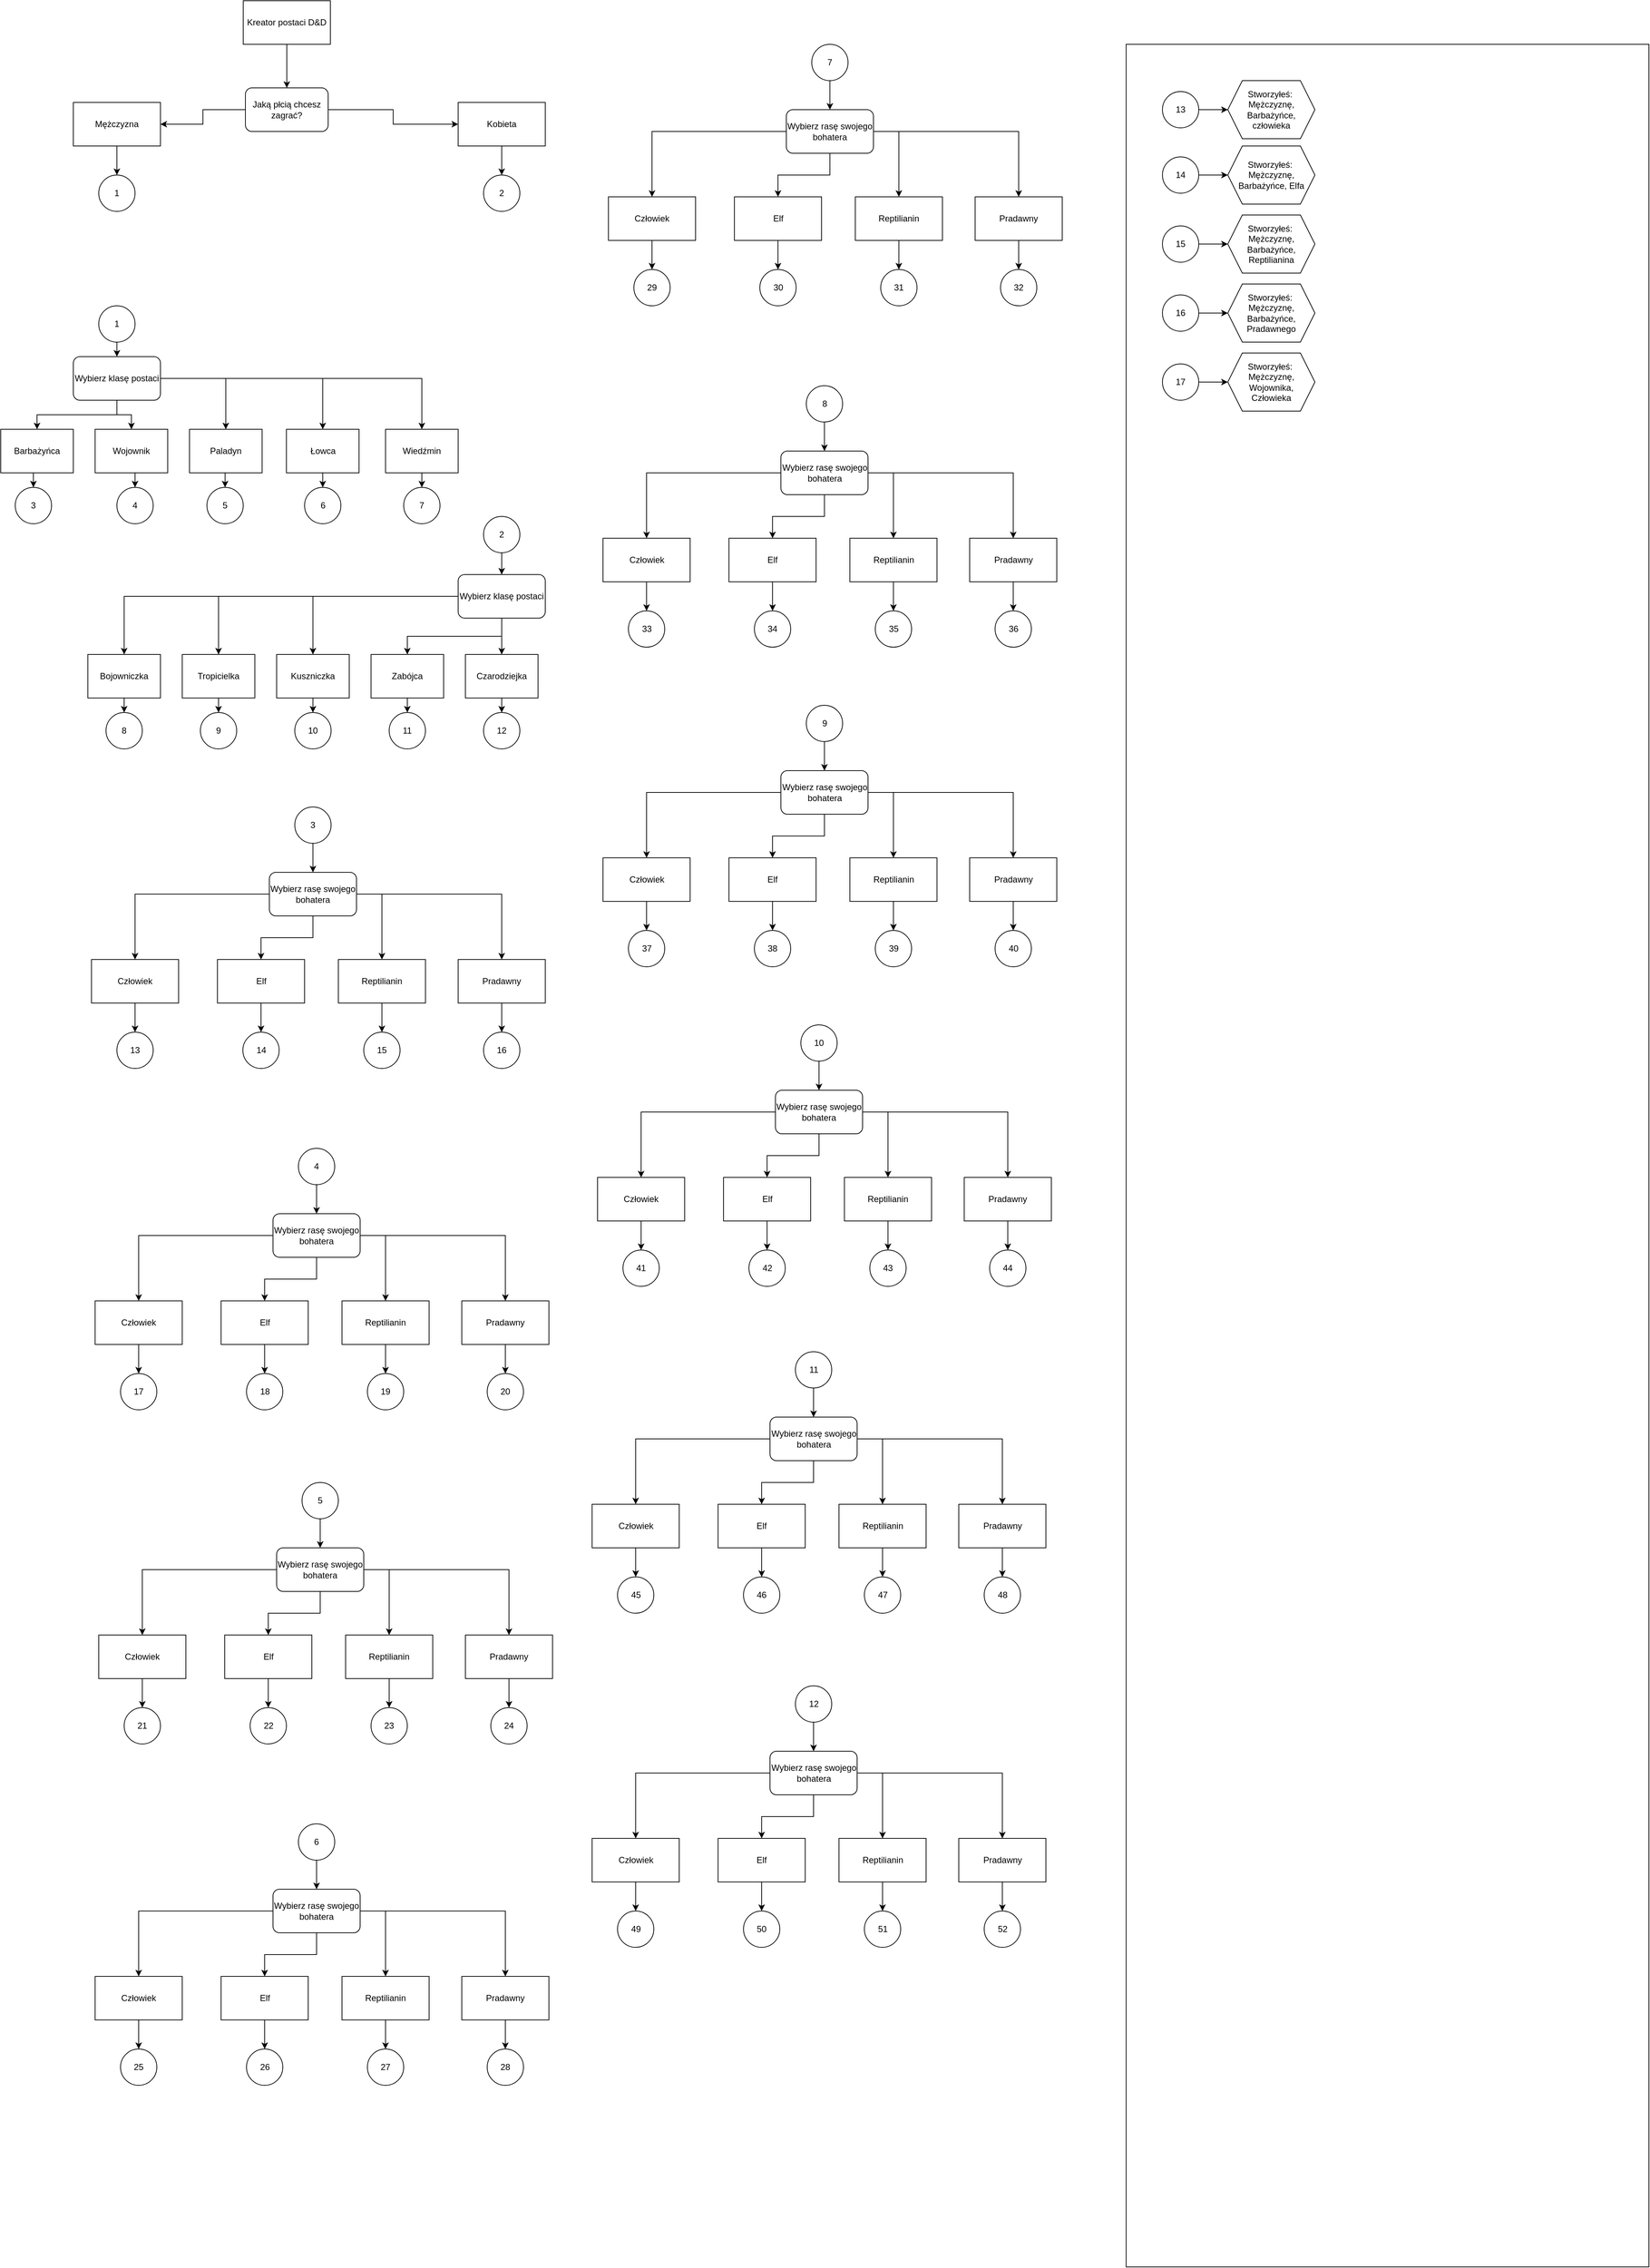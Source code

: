 <mxfile version="22.0.2" type="github">
  <diagram name="Strona-1" id="IyLmZtyO5ltR8Rs7Wp9b">
    <mxGraphModel dx="1027" dy="587" grid="1" gridSize="10" guides="1" tooltips="1" connect="1" arrows="1" fold="1" page="1" pageScale="1" pageWidth="2339" pageHeight="3300" math="0" shadow="0">
      <root>
        <mxCell id="0" />
        <mxCell id="1" parent="0" />
        <mxCell id="7wWaO8H53ihinnj8b2KI-260" value="" style="verticalLabelPosition=bottom;verticalAlign=top;html=1;shape=mxgraph.basic.rect;fillColor2=none;strokeWidth=1;size=20;indent=5;" vertex="1" parent="1">
          <mxGeometry x="1570" y="80" width="720" height="3060" as="geometry" />
        </mxCell>
        <mxCell id="7wWaO8H53ihinnj8b2KI-3" style="edgeStyle=orthogonalEdgeStyle;rounded=0;orthogonalLoop=1;jettySize=auto;html=1;exitX=0.5;exitY=1;exitDx=0;exitDy=0;entryX=0.5;entryY=0;entryDx=0;entryDy=0;" edge="1" parent="1" source="7wWaO8H53ihinnj8b2KI-1" target="7wWaO8H53ihinnj8b2KI-2">
          <mxGeometry relative="1" as="geometry" />
        </mxCell>
        <mxCell id="7wWaO8H53ihinnj8b2KI-1" value="Kreator postaci D&amp;amp;D" style="rounded=0;whiteSpace=wrap;html=1;" vertex="1" parent="1">
          <mxGeometry x="354" y="20" width="120" height="60" as="geometry" />
        </mxCell>
        <mxCell id="7wWaO8H53ihinnj8b2KI-7" style="edgeStyle=orthogonalEdgeStyle;rounded=0;orthogonalLoop=1;jettySize=auto;html=1;exitX=0;exitY=0.5;exitDx=0;exitDy=0;" edge="1" parent="1" source="7wWaO8H53ihinnj8b2KI-2" target="7wWaO8H53ihinnj8b2KI-5">
          <mxGeometry relative="1" as="geometry" />
        </mxCell>
        <mxCell id="7wWaO8H53ihinnj8b2KI-16" style="edgeStyle=orthogonalEdgeStyle;rounded=0;orthogonalLoop=1;jettySize=auto;html=1;entryX=0;entryY=0.5;entryDx=0;entryDy=0;" edge="1" parent="1" source="7wWaO8H53ihinnj8b2KI-2" target="7wWaO8H53ihinnj8b2KI-4">
          <mxGeometry relative="1" as="geometry" />
        </mxCell>
        <mxCell id="7wWaO8H53ihinnj8b2KI-2" value="Jaką płcią chcesz zagrać?" style="rounded=1;whiteSpace=wrap;html=1;" vertex="1" parent="1">
          <mxGeometry x="357" y="140" width="114" height="60" as="geometry" />
        </mxCell>
        <mxCell id="7wWaO8H53ihinnj8b2KI-14" style="edgeStyle=orthogonalEdgeStyle;rounded=0;orthogonalLoop=1;jettySize=auto;html=1;exitX=0.5;exitY=1;exitDx=0;exitDy=0;entryX=0.5;entryY=0;entryDx=0;entryDy=0;" edge="1" parent="1" source="7wWaO8H53ihinnj8b2KI-4" target="7wWaO8H53ihinnj8b2KI-13">
          <mxGeometry relative="1" as="geometry" />
        </mxCell>
        <mxCell id="7wWaO8H53ihinnj8b2KI-4" value="Kobieta" style="rounded=0;whiteSpace=wrap;html=1;" vertex="1" parent="1">
          <mxGeometry x="650" y="160" width="120" height="60" as="geometry" />
        </mxCell>
        <mxCell id="7wWaO8H53ihinnj8b2KI-10" style="edgeStyle=orthogonalEdgeStyle;rounded=0;orthogonalLoop=1;jettySize=auto;html=1;" edge="1" parent="1" source="7wWaO8H53ihinnj8b2KI-5">
          <mxGeometry relative="1" as="geometry">
            <mxPoint x="180" y="260" as="targetPoint" />
          </mxGeometry>
        </mxCell>
        <mxCell id="7wWaO8H53ihinnj8b2KI-5" value="Mężczyzna" style="rounded=0;whiteSpace=wrap;html=1;" vertex="1" parent="1">
          <mxGeometry x="120" y="160" width="120" height="60" as="geometry" />
        </mxCell>
        <mxCell id="7wWaO8H53ihinnj8b2KI-11" value="1" style="ellipse;whiteSpace=wrap;html=1;aspect=fixed;" vertex="1" parent="1">
          <mxGeometry x="155" y="260" width="50" height="50" as="geometry" />
        </mxCell>
        <mxCell id="7wWaO8H53ihinnj8b2KI-13" value="2" style="ellipse;whiteSpace=wrap;html=1;aspect=fixed;" vertex="1" parent="1">
          <mxGeometry x="685" y="260" width="50" height="50" as="geometry" />
        </mxCell>
        <mxCell id="7wWaO8H53ihinnj8b2KI-19" style="edgeStyle=orthogonalEdgeStyle;rounded=0;orthogonalLoop=1;jettySize=auto;html=1;exitX=0.5;exitY=1;exitDx=0;exitDy=0;entryX=0.5;entryY=0;entryDx=0;entryDy=0;" edge="1" parent="1" source="7wWaO8H53ihinnj8b2KI-17" target="7wWaO8H53ihinnj8b2KI-18">
          <mxGeometry relative="1" as="geometry" />
        </mxCell>
        <mxCell id="7wWaO8H53ihinnj8b2KI-17" value="1" style="ellipse;whiteSpace=wrap;html=1;aspect=fixed;" vertex="1" parent="1">
          <mxGeometry x="155" y="440" width="50" height="50" as="geometry" />
        </mxCell>
        <mxCell id="7wWaO8H53ihinnj8b2KI-25" style="edgeStyle=orthogonalEdgeStyle;rounded=0;orthogonalLoop=1;jettySize=auto;html=1;" edge="1" parent="1" source="7wWaO8H53ihinnj8b2KI-18" target="7wWaO8H53ihinnj8b2KI-20">
          <mxGeometry relative="1" as="geometry" />
        </mxCell>
        <mxCell id="7wWaO8H53ihinnj8b2KI-26" style="edgeStyle=orthogonalEdgeStyle;rounded=0;orthogonalLoop=1;jettySize=auto;html=1;" edge="1" parent="1" source="7wWaO8H53ihinnj8b2KI-18" target="7wWaO8H53ihinnj8b2KI-21">
          <mxGeometry relative="1" as="geometry" />
        </mxCell>
        <mxCell id="7wWaO8H53ihinnj8b2KI-27" style="edgeStyle=orthogonalEdgeStyle;rounded=0;orthogonalLoop=1;jettySize=auto;html=1;entryX=0.5;entryY=0;entryDx=0;entryDy=0;" edge="1" parent="1" source="7wWaO8H53ihinnj8b2KI-18" target="7wWaO8H53ihinnj8b2KI-23">
          <mxGeometry relative="1" as="geometry" />
        </mxCell>
        <mxCell id="7wWaO8H53ihinnj8b2KI-28" style="edgeStyle=orthogonalEdgeStyle;rounded=0;orthogonalLoop=1;jettySize=auto;html=1;entryX=0.5;entryY=0;entryDx=0;entryDy=0;" edge="1" parent="1" source="7wWaO8H53ihinnj8b2KI-18" target="7wWaO8H53ihinnj8b2KI-22">
          <mxGeometry relative="1" as="geometry" />
        </mxCell>
        <mxCell id="7wWaO8H53ihinnj8b2KI-29" style="edgeStyle=orthogonalEdgeStyle;rounded=0;orthogonalLoop=1;jettySize=auto;html=1;exitX=1;exitY=0.5;exitDx=0;exitDy=0;entryX=0.5;entryY=0;entryDx=0;entryDy=0;" edge="1" parent="1" source="7wWaO8H53ihinnj8b2KI-18" target="7wWaO8H53ihinnj8b2KI-24">
          <mxGeometry relative="1" as="geometry" />
        </mxCell>
        <mxCell id="7wWaO8H53ihinnj8b2KI-18" value="Wybierz klasę postaci" style="rounded=1;whiteSpace=wrap;html=1;" vertex="1" parent="1">
          <mxGeometry x="120" y="510" width="120" height="60" as="geometry" />
        </mxCell>
        <mxCell id="7wWaO8H53ihinnj8b2KI-83" style="edgeStyle=orthogonalEdgeStyle;rounded=0;orthogonalLoop=1;jettySize=auto;html=1;exitX=0.5;exitY=1;exitDx=0;exitDy=0;entryX=0.5;entryY=0;entryDx=0;entryDy=0;" edge="1" parent="1" source="7wWaO8H53ihinnj8b2KI-20" target="7wWaO8H53ihinnj8b2KI-57">
          <mxGeometry relative="1" as="geometry" />
        </mxCell>
        <mxCell id="7wWaO8H53ihinnj8b2KI-20" value="Barbażyńca" style="rounded=0;whiteSpace=wrap;html=1;" vertex="1" parent="1">
          <mxGeometry x="20" y="610" width="100" height="60" as="geometry" />
        </mxCell>
        <mxCell id="7wWaO8H53ihinnj8b2KI-84" style="edgeStyle=orthogonalEdgeStyle;rounded=0;orthogonalLoop=1;jettySize=auto;html=1;exitX=0.5;exitY=1;exitDx=0;exitDy=0;entryX=0.5;entryY=0;entryDx=0;entryDy=0;" edge="1" parent="1" source="7wWaO8H53ihinnj8b2KI-21" target="7wWaO8H53ihinnj8b2KI-56">
          <mxGeometry relative="1" as="geometry" />
        </mxCell>
        <mxCell id="7wWaO8H53ihinnj8b2KI-21" value="Wojownik" style="rounded=0;whiteSpace=wrap;html=1;" vertex="1" parent="1">
          <mxGeometry x="150" y="610" width="100" height="60" as="geometry" />
        </mxCell>
        <mxCell id="7wWaO8H53ihinnj8b2KI-85" style="edgeStyle=orthogonalEdgeStyle;rounded=0;orthogonalLoop=1;jettySize=auto;html=1;exitX=0.5;exitY=1;exitDx=0;exitDy=0;entryX=0.5;entryY=0;entryDx=0;entryDy=0;" edge="1" parent="1" source="7wWaO8H53ihinnj8b2KI-22" target="7wWaO8H53ihinnj8b2KI-55">
          <mxGeometry relative="1" as="geometry" />
        </mxCell>
        <mxCell id="7wWaO8H53ihinnj8b2KI-22" value="Paladyn" style="rounded=0;whiteSpace=wrap;html=1;" vertex="1" parent="1">
          <mxGeometry x="280" y="610" width="100" height="60" as="geometry" />
        </mxCell>
        <mxCell id="7wWaO8H53ihinnj8b2KI-86" style="edgeStyle=orthogonalEdgeStyle;rounded=0;orthogonalLoop=1;jettySize=auto;html=1;exitX=0.5;exitY=1;exitDx=0;exitDy=0;entryX=0.5;entryY=0;entryDx=0;entryDy=0;" edge="1" parent="1" source="7wWaO8H53ihinnj8b2KI-23" target="7wWaO8H53ihinnj8b2KI-54">
          <mxGeometry relative="1" as="geometry" />
        </mxCell>
        <mxCell id="7wWaO8H53ihinnj8b2KI-23" value="Łowca" style="rounded=0;whiteSpace=wrap;html=1;" vertex="1" parent="1">
          <mxGeometry x="413.5" y="610" width="100" height="60" as="geometry" />
        </mxCell>
        <mxCell id="7wWaO8H53ihinnj8b2KI-87" style="edgeStyle=orthogonalEdgeStyle;rounded=0;orthogonalLoop=1;jettySize=auto;html=1;exitX=0.5;exitY=1;exitDx=0;exitDy=0;entryX=0.5;entryY=0;entryDx=0;entryDy=0;" edge="1" parent="1" source="7wWaO8H53ihinnj8b2KI-24" target="7wWaO8H53ihinnj8b2KI-53">
          <mxGeometry relative="1" as="geometry" />
        </mxCell>
        <mxCell id="7wWaO8H53ihinnj8b2KI-24" value="Wiedźmin" style="rounded=0;whiteSpace=wrap;html=1;" vertex="1" parent="1">
          <mxGeometry x="550" y="610" width="100" height="60" as="geometry" />
        </mxCell>
        <mxCell id="7wWaO8H53ihinnj8b2KI-34" style="edgeStyle=orthogonalEdgeStyle;rounded=0;orthogonalLoop=1;jettySize=auto;html=1;exitX=0.5;exitY=1;exitDx=0;exitDy=0;entryX=0.5;entryY=0;entryDx=0;entryDy=0;" edge="1" parent="1" source="7wWaO8H53ihinnj8b2KI-31" target="7wWaO8H53ihinnj8b2KI-33">
          <mxGeometry relative="1" as="geometry" />
        </mxCell>
        <mxCell id="7wWaO8H53ihinnj8b2KI-31" value="2" style="ellipse;whiteSpace=wrap;html=1;aspect=fixed;" vertex="1" parent="1">
          <mxGeometry x="685" y="730" width="50" height="50" as="geometry" />
        </mxCell>
        <mxCell id="7wWaO8H53ihinnj8b2KI-41" style="edgeStyle=orthogonalEdgeStyle;rounded=0;orthogonalLoop=1;jettySize=auto;html=1;exitX=0.5;exitY=1;exitDx=0;exitDy=0;entryX=0.5;entryY=0;entryDx=0;entryDy=0;" edge="1" parent="1" source="7wWaO8H53ihinnj8b2KI-33" target="7wWaO8H53ihinnj8b2KI-36">
          <mxGeometry relative="1" as="geometry" />
        </mxCell>
        <mxCell id="7wWaO8H53ihinnj8b2KI-42" style="edgeStyle=orthogonalEdgeStyle;rounded=0;orthogonalLoop=1;jettySize=auto;html=1;exitX=0.5;exitY=1;exitDx=0;exitDy=0;entryX=0.5;entryY=0;entryDx=0;entryDy=0;" edge="1" parent="1" source="7wWaO8H53ihinnj8b2KI-33" target="7wWaO8H53ihinnj8b2KI-37">
          <mxGeometry relative="1" as="geometry" />
        </mxCell>
        <mxCell id="7wWaO8H53ihinnj8b2KI-43" style="edgeStyle=orthogonalEdgeStyle;rounded=0;orthogonalLoop=1;jettySize=auto;html=1;exitX=0;exitY=0.5;exitDx=0;exitDy=0;entryX=0.5;entryY=0;entryDx=0;entryDy=0;" edge="1" parent="1" source="7wWaO8H53ihinnj8b2KI-33" target="7wWaO8H53ihinnj8b2KI-38">
          <mxGeometry relative="1" as="geometry" />
        </mxCell>
        <mxCell id="7wWaO8H53ihinnj8b2KI-44" style="edgeStyle=orthogonalEdgeStyle;rounded=0;orthogonalLoop=1;jettySize=auto;html=1;exitX=0;exitY=0.5;exitDx=0;exitDy=0;entryX=0.5;entryY=0;entryDx=0;entryDy=0;" edge="1" parent="1" source="7wWaO8H53ihinnj8b2KI-33" target="7wWaO8H53ihinnj8b2KI-39">
          <mxGeometry relative="1" as="geometry" />
        </mxCell>
        <mxCell id="7wWaO8H53ihinnj8b2KI-45" style="edgeStyle=orthogonalEdgeStyle;rounded=0;orthogonalLoop=1;jettySize=auto;html=1;exitX=0;exitY=0.5;exitDx=0;exitDy=0;entryX=0.5;entryY=0;entryDx=0;entryDy=0;" edge="1" parent="1" source="7wWaO8H53ihinnj8b2KI-33" target="7wWaO8H53ihinnj8b2KI-40">
          <mxGeometry relative="1" as="geometry" />
        </mxCell>
        <mxCell id="7wWaO8H53ihinnj8b2KI-33" value="Wybierz klasę postaci" style="rounded=1;whiteSpace=wrap;html=1;" vertex="1" parent="1">
          <mxGeometry x="650" y="810" width="120" height="60" as="geometry" />
        </mxCell>
        <mxCell id="7wWaO8H53ihinnj8b2KI-82" style="edgeStyle=orthogonalEdgeStyle;rounded=0;orthogonalLoop=1;jettySize=auto;html=1;exitX=0.5;exitY=1;exitDx=0;exitDy=0;entryX=0.5;entryY=0;entryDx=0;entryDy=0;" edge="1" parent="1" source="7wWaO8H53ihinnj8b2KI-36" target="7wWaO8H53ihinnj8b2KI-48">
          <mxGeometry relative="1" as="geometry" />
        </mxCell>
        <mxCell id="7wWaO8H53ihinnj8b2KI-36" value="Czarodziejka" style="rounded=0;whiteSpace=wrap;html=1;" vertex="1" parent="1">
          <mxGeometry x="660" y="920" width="100" height="60" as="geometry" />
        </mxCell>
        <mxCell id="7wWaO8H53ihinnj8b2KI-81" style="edgeStyle=orthogonalEdgeStyle;rounded=0;orthogonalLoop=1;jettySize=auto;html=1;exitX=0.5;exitY=1;exitDx=0;exitDy=0;entryX=0.5;entryY=0;entryDx=0;entryDy=0;" edge="1" parent="1" source="7wWaO8H53ihinnj8b2KI-37" target="7wWaO8H53ihinnj8b2KI-49">
          <mxGeometry relative="1" as="geometry" />
        </mxCell>
        <mxCell id="7wWaO8H53ihinnj8b2KI-37" value="Zabójca" style="rounded=0;whiteSpace=wrap;html=1;" vertex="1" parent="1">
          <mxGeometry x="530" y="920" width="100" height="60" as="geometry" />
        </mxCell>
        <mxCell id="7wWaO8H53ihinnj8b2KI-80" style="edgeStyle=orthogonalEdgeStyle;rounded=0;orthogonalLoop=1;jettySize=auto;html=1;exitX=0.5;exitY=1;exitDx=0;exitDy=0;entryX=0.5;entryY=0;entryDx=0;entryDy=0;" edge="1" parent="1" source="7wWaO8H53ihinnj8b2KI-38" target="7wWaO8H53ihinnj8b2KI-50">
          <mxGeometry relative="1" as="geometry" />
        </mxCell>
        <mxCell id="7wWaO8H53ihinnj8b2KI-38" value="Kuszniczka" style="rounded=0;whiteSpace=wrap;html=1;" vertex="1" parent="1">
          <mxGeometry x="400" y="920" width="100" height="60" as="geometry" />
        </mxCell>
        <mxCell id="7wWaO8H53ihinnj8b2KI-79" style="edgeStyle=orthogonalEdgeStyle;rounded=0;orthogonalLoop=1;jettySize=auto;html=1;exitX=0.5;exitY=1;exitDx=0;exitDy=0;entryX=0.5;entryY=0;entryDx=0;entryDy=0;" edge="1" parent="1" source="7wWaO8H53ihinnj8b2KI-39" target="7wWaO8H53ihinnj8b2KI-51">
          <mxGeometry relative="1" as="geometry" />
        </mxCell>
        <mxCell id="7wWaO8H53ihinnj8b2KI-39" value="Tropicielka" style="rounded=0;whiteSpace=wrap;html=1;" vertex="1" parent="1">
          <mxGeometry x="270" y="920" width="100" height="60" as="geometry" />
        </mxCell>
        <mxCell id="7wWaO8H53ihinnj8b2KI-78" style="edgeStyle=orthogonalEdgeStyle;rounded=0;orthogonalLoop=1;jettySize=auto;html=1;exitX=0.5;exitY=1;exitDx=0;exitDy=0;entryX=0.5;entryY=0;entryDx=0;entryDy=0;" edge="1" parent="1" source="7wWaO8H53ihinnj8b2KI-40" target="7wWaO8H53ihinnj8b2KI-52">
          <mxGeometry relative="1" as="geometry" />
        </mxCell>
        <mxCell id="7wWaO8H53ihinnj8b2KI-40" value="Bojowniczka" style="rounded=0;whiteSpace=wrap;html=1;" vertex="1" parent="1">
          <mxGeometry x="140" y="920" width="100" height="60" as="geometry" />
        </mxCell>
        <mxCell id="7wWaO8H53ihinnj8b2KI-48" value="12" style="ellipse;whiteSpace=wrap;html=1;aspect=fixed;" vertex="1" parent="1">
          <mxGeometry x="685" y="1000" width="50" height="50" as="geometry" />
        </mxCell>
        <mxCell id="7wWaO8H53ihinnj8b2KI-49" value="11" style="ellipse;whiteSpace=wrap;html=1;aspect=fixed;" vertex="1" parent="1">
          <mxGeometry x="555" y="1000" width="50" height="50" as="geometry" />
        </mxCell>
        <mxCell id="7wWaO8H53ihinnj8b2KI-50" value="10" style="ellipse;whiteSpace=wrap;html=1;aspect=fixed;" vertex="1" parent="1">
          <mxGeometry x="425" y="1000" width="50" height="50" as="geometry" />
        </mxCell>
        <mxCell id="7wWaO8H53ihinnj8b2KI-51" value="9" style="ellipse;whiteSpace=wrap;html=1;aspect=fixed;" vertex="1" parent="1">
          <mxGeometry x="295" y="1000" width="50" height="50" as="geometry" />
        </mxCell>
        <mxCell id="7wWaO8H53ihinnj8b2KI-52" value="8" style="ellipse;whiteSpace=wrap;html=1;aspect=fixed;" vertex="1" parent="1">
          <mxGeometry x="165" y="1000" width="50" height="50" as="geometry" />
        </mxCell>
        <mxCell id="7wWaO8H53ihinnj8b2KI-53" value="7" style="ellipse;whiteSpace=wrap;html=1;aspect=fixed;" vertex="1" parent="1">
          <mxGeometry x="575" y="690" width="50" height="50" as="geometry" />
        </mxCell>
        <mxCell id="7wWaO8H53ihinnj8b2KI-54" value="6" style="ellipse;whiteSpace=wrap;html=1;aspect=fixed;" vertex="1" parent="1">
          <mxGeometry x="438.5" y="690" width="50" height="50" as="geometry" />
        </mxCell>
        <mxCell id="7wWaO8H53ihinnj8b2KI-55" value="5" style="ellipse;whiteSpace=wrap;html=1;aspect=fixed;" vertex="1" parent="1">
          <mxGeometry x="304" y="690" width="50" height="50" as="geometry" />
        </mxCell>
        <mxCell id="7wWaO8H53ihinnj8b2KI-56" value="4" style="ellipse;whiteSpace=wrap;html=1;aspect=fixed;" vertex="1" parent="1">
          <mxGeometry x="180" y="690" width="50" height="50" as="geometry" />
        </mxCell>
        <mxCell id="7wWaO8H53ihinnj8b2KI-57" value="3" style="ellipse;whiteSpace=wrap;html=1;aspect=fixed;" vertex="1" parent="1">
          <mxGeometry x="40" y="690" width="50" height="50" as="geometry" />
        </mxCell>
        <mxCell id="7wWaO8H53ihinnj8b2KI-60" style="edgeStyle=orthogonalEdgeStyle;rounded=0;orthogonalLoop=1;jettySize=auto;html=1;exitX=0.5;exitY=1;exitDx=0;exitDy=0;" edge="1" parent="1" source="7wWaO8H53ihinnj8b2KI-58" target="7wWaO8H53ihinnj8b2KI-59">
          <mxGeometry relative="1" as="geometry" />
        </mxCell>
        <mxCell id="7wWaO8H53ihinnj8b2KI-58" value="3" style="ellipse;whiteSpace=wrap;html=1;aspect=fixed;" vertex="1" parent="1">
          <mxGeometry x="425" y="1130" width="50" height="50" as="geometry" />
        </mxCell>
        <mxCell id="7wWaO8H53ihinnj8b2KI-65" style="edgeStyle=orthogonalEdgeStyle;rounded=0;orthogonalLoop=1;jettySize=auto;html=1;exitX=0.5;exitY=1;exitDx=0;exitDy=0;entryX=0.5;entryY=0;entryDx=0;entryDy=0;" edge="1" parent="1" source="7wWaO8H53ihinnj8b2KI-59" target="7wWaO8H53ihinnj8b2KI-64">
          <mxGeometry relative="1" as="geometry" />
        </mxCell>
        <mxCell id="7wWaO8H53ihinnj8b2KI-66" style="edgeStyle=orthogonalEdgeStyle;rounded=0;orthogonalLoop=1;jettySize=auto;html=1;exitX=0;exitY=0.5;exitDx=0;exitDy=0;entryX=0.5;entryY=0;entryDx=0;entryDy=0;" edge="1" parent="1" source="7wWaO8H53ihinnj8b2KI-59" target="7wWaO8H53ihinnj8b2KI-61">
          <mxGeometry relative="1" as="geometry" />
        </mxCell>
        <mxCell id="7wWaO8H53ihinnj8b2KI-67" style="edgeStyle=orthogonalEdgeStyle;rounded=0;orthogonalLoop=1;jettySize=auto;html=1;exitX=1;exitY=0.5;exitDx=0;exitDy=0;entryX=0.5;entryY=0;entryDx=0;entryDy=0;" edge="1" parent="1" source="7wWaO8H53ihinnj8b2KI-59" target="7wWaO8H53ihinnj8b2KI-63">
          <mxGeometry relative="1" as="geometry" />
        </mxCell>
        <mxCell id="7wWaO8H53ihinnj8b2KI-68" style="edgeStyle=orthogonalEdgeStyle;rounded=0;orthogonalLoop=1;jettySize=auto;html=1;exitX=1;exitY=0.5;exitDx=0;exitDy=0;entryX=0.5;entryY=0;entryDx=0;entryDy=0;" edge="1" parent="1" source="7wWaO8H53ihinnj8b2KI-59" target="7wWaO8H53ihinnj8b2KI-62">
          <mxGeometry relative="1" as="geometry" />
        </mxCell>
        <mxCell id="7wWaO8H53ihinnj8b2KI-59" value="Wybierz rasę swojego bohatera" style="rounded=1;whiteSpace=wrap;html=1;" vertex="1" parent="1">
          <mxGeometry x="390" y="1220" width="120" height="60" as="geometry" />
        </mxCell>
        <mxCell id="7wWaO8H53ihinnj8b2KI-71" style="edgeStyle=orthogonalEdgeStyle;rounded=0;orthogonalLoop=1;jettySize=auto;html=1;exitX=0.5;exitY=1;exitDx=0;exitDy=0;entryX=0.5;entryY=0;entryDx=0;entryDy=0;" edge="1" parent="1" source="7wWaO8H53ihinnj8b2KI-61" target="7wWaO8H53ihinnj8b2KI-70">
          <mxGeometry relative="1" as="geometry" />
        </mxCell>
        <mxCell id="7wWaO8H53ihinnj8b2KI-61" value="Człowiek" style="rounded=0;whiteSpace=wrap;html=1;" vertex="1" parent="1">
          <mxGeometry x="145" y="1340" width="120" height="60" as="geometry" />
        </mxCell>
        <mxCell id="7wWaO8H53ihinnj8b2KI-77" style="edgeStyle=orthogonalEdgeStyle;rounded=0;orthogonalLoop=1;jettySize=auto;html=1;exitX=0.5;exitY=1;exitDx=0;exitDy=0;entryX=0.5;entryY=0;entryDx=0;entryDy=0;" edge="1" parent="1" source="7wWaO8H53ihinnj8b2KI-62" target="7wWaO8H53ihinnj8b2KI-76">
          <mxGeometry relative="1" as="geometry" />
        </mxCell>
        <mxCell id="7wWaO8H53ihinnj8b2KI-62" value="Pradawny" style="rounded=0;whiteSpace=wrap;html=1;" vertex="1" parent="1">
          <mxGeometry x="650" y="1340" width="120" height="60" as="geometry" />
        </mxCell>
        <mxCell id="7wWaO8H53ihinnj8b2KI-75" style="edgeStyle=orthogonalEdgeStyle;rounded=0;orthogonalLoop=1;jettySize=auto;html=1;entryX=0.5;entryY=0;entryDx=0;entryDy=0;" edge="1" parent="1" source="7wWaO8H53ihinnj8b2KI-63" target="7wWaO8H53ihinnj8b2KI-74">
          <mxGeometry relative="1" as="geometry" />
        </mxCell>
        <mxCell id="7wWaO8H53ihinnj8b2KI-63" value="Reptilianin" style="rounded=0;whiteSpace=wrap;html=1;" vertex="1" parent="1">
          <mxGeometry x="485" y="1340" width="120" height="60" as="geometry" />
        </mxCell>
        <mxCell id="7wWaO8H53ihinnj8b2KI-73" style="edgeStyle=orthogonalEdgeStyle;rounded=0;orthogonalLoop=1;jettySize=auto;html=1;entryX=0.5;entryY=0;entryDx=0;entryDy=0;" edge="1" parent="1" source="7wWaO8H53ihinnj8b2KI-64" target="7wWaO8H53ihinnj8b2KI-72">
          <mxGeometry relative="1" as="geometry" />
        </mxCell>
        <mxCell id="7wWaO8H53ihinnj8b2KI-64" value="Elf" style="rounded=0;whiteSpace=wrap;html=1;" vertex="1" parent="1">
          <mxGeometry x="318.5" y="1340" width="120" height="60" as="geometry" />
        </mxCell>
        <mxCell id="7wWaO8H53ihinnj8b2KI-70" value="13" style="ellipse;whiteSpace=wrap;html=1;aspect=fixed;" vertex="1" parent="1">
          <mxGeometry x="180" y="1440" width="50" height="50" as="geometry" />
        </mxCell>
        <mxCell id="7wWaO8H53ihinnj8b2KI-72" value="14" style="ellipse;whiteSpace=wrap;html=1;aspect=fixed;" vertex="1" parent="1">
          <mxGeometry x="353.5" y="1440" width="50" height="50" as="geometry" />
        </mxCell>
        <mxCell id="7wWaO8H53ihinnj8b2KI-74" value="15" style="ellipse;whiteSpace=wrap;html=1;aspect=fixed;" vertex="1" parent="1">
          <mxGeometry x="520" y="1440" width="50" height="50" as="geometry" />
        </mxCell>
        <mxCell id="7wWaO8H53ihinnj8b2KI-76" value="16" style="ellipse;whiteSpace=wrap;html=1;aspect=fixed;" vertex="1" parent="1">
          <mxGeometry x="685" y="1440" width="50" height="50" as="geometry" />
        </mxCell>
        <mxCell id="7wWaO8H53ihinnj8b2KI-88" style="edgeStyle=orthogonalEdgeStyle;rounded=0;orthogonalLoop=1;jettySize=auto;html=1;exitX=0.5;exitY=1;exitDx=0;exitDy=0;" edge="1" parent="1" source="7wWaO8H53ihinnj8b2KI-89" target="7wWaO8H53ihinnj8b2KI-94">
          <mxGeometry relative="1" as="geometry" />
        </mxCell>
        <mxCell id="7wWaO8H53ihinnj8b2KI-89" value="7" style="ellipse;whiteSpace=wrap;html=1;aspect=fixed;" vertex="1" parent="1">
          <mxGeometry x="1137" y="80" width="50" height="50" as="geometry" />
        </mxCell>
        <mxCell id="7wWaO8H53ihinnj8b2KI-90" style="edgeStyle=orthogonalEdgeStyle;rounded=0;orthogonalLoop=1;jettySize=auto;html=1;exitX=0.5;exitY=1;exitDx=0;exitDy=0;entryX=0.5;entryY=0;entryDx=0;entryDy=0;" edge="1" parent="1" source="7wWaO8H53ihinnj8b2KI-94" target="7wWaO8H53ihinnj8b2KI-102">
          <mxGeometry relative="1" as="geometry" />
        </mxCell>
        <mxCell id="7wWaO8H53ihinnj8b2KI-91" style="edgeStyle=orthogonalEdgeStyle;rounded=0;orthogonalLoop=1;jettySize=auto;html=1;exitX=0;exitY=0.5;exitDx=0;exitDy=0;entryX=0.5;entryY=0;entryDx=0;entryDy=0;" edge="1" parent="1" source="7wWaO8H53ihinnj8b2KI-94" target="7wWaO8H53ihinnj8b2KI-96">
          <mxGeometry relative="1" as="geometry" />
        </mxCell>
        <mxCell id="7wWaO8H53ihinnj8b2KI-92" style="edgeStyle=orthogonalEdgeStyle;rounded=0;orthogonalLoop=1;jettySize=auto;html=1;exitX=1;exitY=0.5;exitDx=0;exitDy=0;entryX=0.5;entryY=0;entryDx=0;entryDy=0;" edge="1" parent="1" source="7wWaO8H53ihinnj8b2KI-94" target="7wWaO8H53ihinnj8b2KI-100">
          <mxGeometry relative="1" as="geometry" />
        </mxCell>
        <mxCell id="7wWaO8H53ihinnj8b2KI-93" style="edgeStyle=orthogonalEdgeStyle;rounded=0;orthogonalLoop=1;jettySize=auto;html=1;exitX=1;exitY=0.5;exitDx=0;exitDy=0;entryX=0.5;entryY=0;entryDx=0;entryDy=0;" edge="1" parent="1" source="7wWaO8H53ihinnj8b2KI-94" target="7wWaO8H53ihinnj8b2KI-98">
          <mxGeometry relative="1" as="geometry" />
        </mxCell>
        <mxCell id="7wWaO8H53ihinnj8b2KI-94" value="Wybierz rasę swojego bohatera" style="rounded=1;whiteSpace=wrap;html=1;" vertex="1" parent="1">
          <mxGeometry x="1102" y="170" width="120" height="60" as="geometry" />
        </mxCell>
        <mxCell id="7wWaO8H53ihinnj8b2KI-95" style="edgeStyle=orthogonalEdgeStyle;rounded=0;orthogonalLoop=1;jettySize=auto;html=1;exitX=0.5;exitY=1;exitDx=0;exitDy=0;entryX=0.5;entryY=0;entryDx=0;entryDy=0;" edge="1" parent="1" source="7wWaO8H53ihinnj8b2KI-96" target="7wWaO8H53ihinnj8b2KI-103">
          <mxGeometry relative="1" as="geometry" />
        </mxCell>
        <mxCell id="7wWaO8H53ihinnj8b2KI-96" value="Człowiek" style="rounded=0;whiteSpace=wrap;html=1;" vertex="1" parent="1">
          <mxGeometry x="857" y="290" width="120" height="60" as="geometry" />
        </mxCell>
        <mxCell id="7wWaO8H53ihinnj8b2KI-97" style="edgeStyle=orthogonalEdgeStyle;rounded=0;orthogonalLoop=1;jettySize=auto;html=1;exitX=0.5;exitY=1;exitDx=0;exitDy=0;entryX=0.5;entryY=0;entryDx=0;entryDy=0;" edge="1" parent="1" source="7wWaO8H53ihinnj8b2KI-98" target="7wWaO8H53ihinnj8b2KI-106">
          <mxGeometry relative="1" as="geometry" />
        </mxCell>
        <mxCell id="7wWaO8H53ihinnj8b2KI-98" value="Pradawny" style="rounded=0;whiteSpace=wrap;html=1;" vertex="1" parent="1">
          <mxGeometry x="1362" y="290" width="120" height="60" as="geometry" />
        </mxCell>
        <mxCell id="7wWaO8H53ihinnj8b2KI-99" style="edgeStyle=orthogonalEdgeStyle;rounded=0;orthogonalLoop=1;jettySize=auto;html=1;entryX=0.5;entryY=0;entryDx=0;entryDy=0;" edge="1" parent="1" source="7wWaO8H53ihinnj8b2KI-100" target="7wWaO8H53ihinnj8b2KI-105">
          <mxGeometry relative="1" as="geometry" />
        </mxCell>
        <mxCell id="7wWaO8H53ihinnj8b2KI-100" value="Reptilianin" style="rounded=0;whiteSpace=wrap;html=1;" vertex="1" parent="1">
          <mxGeometry x="1197" y="290" width="120" height="60" as="geometry" />
        </mxCell>
        <mxCell id="7wWaO8H53ihinnj8b2KI-101" style="edgeStyle=orthogonalEdgeStyle;rounded=0;orthogonalLoop=1;jettySize=auto;html=1;entryX=0.5;entryY=0;entryDx=0;entryDy=0;" edge="1" parent="1" source="7wWaO8H53ihinnj8b2KI-102" target="7wWaO8H53ihinnj8b2KI-104">
          <mxGeometry relative="1" as="geometry" />
        </mxCell>
        <mxCell id="7wWaO8H53ihinnj8b2KI-102" value="Elf" style="rounded=0;whiteSpace=wrap;html=1;" vertex="1" parent="1">
          <mxGeometry x="1030.5" y="290" width="120" height="60" as="geometry" />
        </mxCell>
        <mxCell id="7wWaO8H53ihinnj8b2KI-103" value="29" style="ellipse;whiteSpace=wrap;html=1;aspect=fixed;" vertex="1" parent="1">
          <mxGeometry x="892" y="390" width="50" height="50" as="geometry" />
        </mxCell>
        <mxCell id="7wWaO8H53ihinnj8b2KI-104" value="30" style="ellipse;whiteSpace=wrap;html=1;aspect=fixed;" vertex="1" parent="1">
          <mxGeometry x="1065.5" y="390" width="50" height="50" as="geometry" />
        </mxCell>
        <mxCell id="7wWaO8H53ihinnj8b2KI-105" value="31" style="ellipse;whiteSpace=wrap;html=1;aspect=fixed;" vertex="1" parent="1">
          <mxGeometry x="1232" y="390" width="50" height="50" as="geometry" />
        </mxCell>
        <mxCell id="7wWaO8H53ihinnj8b2KI-106" value="32" style="ellipse;whiteSpace=wrap;html=1;aspect=fixed;" vertex="1" parent="1">
          <mxGeometry x="1397" y="390" width="50" height="50" as="geometry" />
        </mxCell>
        <mxCell id="7wWaO8H53ihinnj8b2KI-107" style="edgeStyle=orthogonalEdgeStyle;rounded=0;orthogonalLoop=1;jettySize=auto;html=1;exitX=0.5;exitY=1;exitDx=0;exitDy=0;" edge="1" parent="1" source="7wWaO8H53ihinnj8b2KI-108" target="7wWaO8H53ihinnj8b2KI-113">
          <mxGeometry relative="1" as="geometry" />
        </mxCell>
        <mxCell id="7wWaO8H53ihinnj8b2KI-108" value="4" style="ellipse;whiteSpace=wrap;html=1;aspect=fixed;" vertex="1" parent="1">
          <mxGeometry x="430" y="1600" width="50" height="50" as="geometry" />
        </mxCell>
        <mxCell id="7wWaO8H53ihinnj8b2KI-109" style="edgeStyle=orthogonalEdgeStyle;rounded=0;orthogonalLoop=1;jettySize=auto;html=1;exitX=0.5;exitY=1;exitDx=0;exitDy=0;entryX=0.5;entryY=0;entryDx=0;entryDy=0;" edge="1" parent="1" source="7wWaO8H53ihinnj8b2KI-113" target="7wWaO8H53ihinnj8b2KI-121">
          <mxGeometry relative="1" as="geometry" />
        </mxCell>
        <mxCell id="7wWaO8H53ihinnj8b2KI-110" style="edgeStyle=orthogonalEdgeStyle;rounded=0;orthogonalLoop=1;jettySize=auto;html=1;exitX=0;exitY=0.5;exitDx=0;exitDy=0;entryX=0.5;entryY=0;entryDx=0;entryDy=0;" edge="1" parent="1" source="7wWaO8H53ihinnj8b2KI-113" target="7wWaO8H53ihinnj8b2KI-115">
          <mxGeometry relative="1" as="geometry" />
        </mxCell>
        <mxCell id="7wWaO8H53ihinnj8b2KI-111" style="edgeStyle=orthogonalEdgeStyle;rounded=0;orthogonalLoop=1;jettySize=auto;html=1;exitX=1;exitY=0.5;exitDx=0;exitDy=0;entryX=0.5;entryY=0;entryDx=0;entryDy=0;" edge="1" parent="1" source="7wWaO8H53ihinnj8b2KI-113" target="7wWaO8H53ihinnj8b2KI-119">
          <mxGeometry relative="1" as="geometry" />
        </mxCell>
        <mxCell id="7wWaO8H53ihinnj8b2KI-112" style="edgeStyle=orthogonalEdgeStyle;rounded=0;orthogonalLoop=1;jettySize=auto;html=1;exitX=1;exitY=0.5;exitDx=0;exitDy=0;entryX=0.5;entryY=0;entryDx=0;entryDy=0;" edge="1" parent="1" source="7wWaO8H53ihinnj8b2KI-113" target="7wWaO8H53ihinnj8b2KI-117">
          <mxGeometry relative="1" as="geometry" />
        </mxCell>
        <mxCell id="7wWaO8H53ihinnj8b2KI-113" value="Wybierz rasę swojego bohatera" style="rounded=1;whiteSpace=wrap;html=1;" vertex="1" parent="1">
          <mxGeometry x="395" y="1690" width="120" height="60" as="geometry" />
        </mxCell>
        <mxCell id="7wWaO8H53ihinnj8b2KI-114" style="edgeStyle=orthogonalEdgeStyle;rounded=0;orthogonalLoop=1;jettySize=auto;html=1;exitX=0.5;exitY=1;exitDx=0;exitDy=0;entryX=0.5;entryY=0;entryDx=0;entryDy=0;" edge="1" parent="1" source="7wWaO8H53ihinnj8b2KI-115" target="7wWaO8H53ihinnj8b2KI-122">
          <mxGeometry relative="1" as="geometry" />
        </mxCell>
        <mxCell id="7wWaO8H53ihinnj8b2KI-115" value="Człowiek" style="rounded=0;whiteSpace=wrap;html=1;" vertex="1" parent="1">
          <mxGeometry x="150" y="1810" width="120" height="60" as="geometry" />
        </mxCell>
        <mxCell id="7wWaO8H53ihinnj8b2KI-116" style="edgeStyle=orthogonalEdgeStyle;rounded=0;orthogonalLoop=1;jettySize=auto;html=1;exitX=0.5;exitY=1;exitDx=0;exitDy=0;entryX=0.5;entryY=0;entryDx=0;entryDy=0;" edge="1" parent="1" source="7wWaO8H53ihinnj8b2KI-117" target="7wWaO8H53ihinnj8b2KI-125">
          <mxGeometry relative="1" as="geometry" />
        </mxCell>
        <mxCell id="7wWaO8H53ihinnj8b2KI-117" value="Pradawny" style="rounded=0;whiteSpace=wrap;html=1;" vertex="1" parent="1">
          <mxGeometry x="655" y="1810" width="120" height="60" as="geometry" />
        </mxCell>
        <mxCell id="7wWaO8H53ihinnj8b2KI-118" style="edgeStyle=orthogonalEdgeStyle;rounded=0;orthogonalLoop=1;jettySize=auto;html=1;entryX=0.5;entryY=0;entryDx=0;entryDy=0;" edge="1" parent="1" source="7wWaO8H53ihinnj8b2KI-119" target="7wWaO8H53ihinnj8b2KI-124">
          <mxGeometry relative="1" as="geometry" />
        </mxCell>
        <mxCell id="7wWaO8H53ihinnj8b2KI-119" value="Reptilianin" style="rounded=0;whiteSpace=wrap;html=1;" vertex="1" parent="1">
          <mxGeometry x="490" y="1810" width="120" height="60" as="geometry" />
        </mxCell>
        <mxCell id="7wWaO8H53ihinnj8b2KI-120" style="edgeStyle=orthogonalEdgeStyle;rounded=0;orthogonalLoop=1;jettySize=auto;html=1;entryX=0.5;entryY=0;entryDx=0;entryDy=0;" edge="1" parent="1" source="7wWaO8H53ihinnj8b2KI-121" target="7wWaO8H53ihinnj8b2KI-123">
          <mxGeometry relative="1" as="geometry" />
        </mxCell>
        <mxCell id="7wWaO8H53ihinnj8b2KI-121" value="Elf" style="rounded=0;whiteSpace=wrap;html=1;" vertex="1" parent="1">
          <mxGeometry x="323.5" y="1810" width="120" height="60" as="geometry" />
        </mxCell>
        <mxCell id="7wWaO8H53ihinnj8b2KI-122" value="17" style="ellipse;whiteSpace=wrap;html=1;aspect=fixed;" vertex="1" parent="1">
          <mxGeometry x="185" y="1910" width="50" height="50" as="geometry" />
        </mxCell>
        <mxCell id="7wWaO8H53ihinnj8b2KI-123" value="18" style="ellipse;whiteSpace=wrap;html=1;aspect=fixed;" vertex="1" parent="1">
          <mxGeometry x="358.5" y="1910" width="50" height="50" as="geometry" />
        </mxCell>
        <mxCell id="7wWaO8H53ihinnj8b2KI-124" value="19" style="ellipse;whiteSpace=wrap;html=1;aspect=fixed;" vertex="1" parent="1">
          <mxGeometry x="525" y="1910" width="50" height="50" as="geometry" />
        </mxCell>
        <mxCell id="7wWaO8H53ihinnj8b2KI-125" value="20" style="ellipse;whiteSpace=wrap;html=1;aspect=fixed;" vertex="1" parent="1">
          <mxGeometry x="690" y="1910" width="50" height="50" as="geometry" />
        </mxCell>
        <mxCell id="7wWaO8H53ihinnj8b2KI-126" style="edgeStyle=orthogonalEdgeStyle;rounded=0;orthogonalLoop=1;jettySize=auto;html=1;exitX=0.5;exitY=1;exitDx=0;exitDy=0;" edge="1" parent="1" source="7wWaO8H53ihinnj8b2KI-127" target="7wWaO8H53ihinnj8b2KI-132">
          <mxGeometry relative="1" as="geometry" />
        </mxCell>
        <mxCell id="7wWaO8H53ihinnj8b2KI-127" value="5" style="ellipse;whiteSpace=wrap;html=1;aspect=fixed;" vertex="1" parent="1">
          <mxGeometry x="435" y="2060" width="50" height="50" as="geometry" />
        </mxCell>
        <mxCell id="7wWaO8H53ihinnj8b2KI-128" style="edgeStyle=orthogonalEdgeStyle;rounded=0;orthogonalLoop=1;jettySize=auto;html=1;exitX=0.5;exitY=1;exitDx=0;exitDy=0;entryX=0.5;entryY=0;entryDx=0;entryDy=0;" edge="1" parent="1" source="7wWaO8H53ihinnj8b2KI-132" target="7wWaO8H53ihinnj8b2KI-140">
          <mxGeometry relative="1" as="geometry" />
        </mxCell>
        <mxCell id="7wWaO8H53ihinnj8b2KI-129" style="edgeStyle=orthogonalEdgeStyle;rounded=0;orthogonalLoop=1;jettySize=auto;html=1;exitX=0;exitY=0.5;exitDx=0;exitDy=0;entryX=0.5;entryY=0;entryDx=0;entryDy=0;" edge="1" parent="1" source="7wWaO8H53ihinnj8b2KI-132" target="7wWaO8H53ihinnj8b2KI-134">
          <mxGeometry relative="1" as="geometry" />
        </mxCell>
        <mxCell id="7wWaO8H53ihinnj8b2KI-130" style="edgeStyle=orthogonalEdgeStyle;rounded=0;orthogonalLoop=1;jettySize=auto;html=1;exitX=1;exitY=0.5;exitDx=0;exitDy=0;entryX=0.5;entryY=0;entryDx=0;entryDy=0;" edge="1" parent="1" source="7wWaO8H53ihinnj8b2KI-132" target="7wWaO8H53ihinnj8b2KI-138">
          <mxGeometry relative="1" as="geometry" />
        </mxCell>
        <mxCell id="7wWaO8H53ihinnj8b2KI-131" style="edgeStyle=orthogonalEdgeStyle;rounded=0;orthogonalLoop=1;jettySize=auto;html=1;exitX=1;exitY=0.5;exitDx=0;exitDy=0;entryX=0.5;entryY=0;entryDx=0;entryDy=0;" edge="1" parent="1" source="7wWaO8H53ihinnj8b2KI-132" target="7wWaO8H53ihinnj8b2KI-136">
          <mxGeometry relative="1" as="geometry" />
        </mxCell>
        <mxCell id="7wWaO8H53ihinnj8b2KI-132" value="Wybierz rasę swojego bohatera" style="rounded=1;whiteSpace=wrap;html=1;" vertex="1" parent="1">
          <mxGeometry x="400" y="2150" width="120" height="60" as="geometry" />
        </mxCell>
        <mxCell id="7wWaO8H53ihinnj8b2KI-133" style="edgeStyle=orthogonalEdgeStyle;rounded=0;orthogonalLoop=1;jettySize=auto;html=1;exitX=0.5;exitY=1;exitDx=0;exitDy=0;entryX=0.5;entryY=0;entryDx=0;entryDy=0;" edge="1" parent="1" source="7wWaO8H53ihinnj8b2KI-134" target="7wWaO8H53ihinnj8b2KI-141">
          <mxGeometry relative="1" as="geometry" />
        </mxCell>
        <mxCell id="7wWaO8H53ihinnj8b2KI-134" value="Człowiek" style="rounded=0;whiteSpace=wrap;html=1;" vertex="1" parent="1">
          <mxGeometry x="155" y="2270" width="120" height="60" as="geometry" />
        </mxCell>
        <mxCell id="7wWaO8H53ihinnj8b2KI-135" style="edgeStyle=orthogonalEdgeStyle;rounded=0;orthogonalLoop=1;jettySize=auto;html=1;exitX=0.5;exitY=1;exitDx=0;exitDy=0;entryX=0.5;entryY=0;entryDx=0;entryDy=0;" edge="1" parent="1" source="7wWaO8H53ihinnj8b2KI-136" target="7wWaO8H53ihinnj8b2KI-144">
          <mxGeometry relative="1" as="geometry" />
        </mxCell>
        <mxCell id="7wWaO8H53ihinnj8b2KI-136" value="Pradawny" style="rounded=0;whiteSpace=wrap;html=1;" vertex="1" parent="1">
          <mxGeometry x="660" y="2270" width="120" height="60" as="geometry" />
        </mxCell>
        <mxCell id="7wWaO8H53ihinnj8b2KI-137" style="edgeStyle=orthogonalEdgeStyle;rounded=0;orthogonalLoop=1;jettySize=auto;html=1;entryX=0.5;entryY=0;entryDx=0;entryDy=0;" edge="1" parent="1" source="7wWaO8H53ihinnj8b2KI-138" target="7wWaO8H53ihinnj8b2KI-143">
          <mxGeometry relative="1" as="geometry" />
        </mxCell>
        <mxCell id="7wWaO8H53ihinnj8b2KI-138" value="Reptilianin" style="rounded=0;whiteSpace=wrap;html=1;" vertex="1" parent="1">
          <mxGeometry x="495" y="2270" width="120" height="60" as="geometry" />
        </mxCell>
        <mxCell id="7wWaO8H53ihinnj8b2KI-139" style="edgeStyle=orthogonalEdgeStyle;rounded=0;orthogonalLoop=1;jettySize=auto;html=1;entryX=0.5;entryY=0;entryDx=0;entryDy=0;" edge="1" parent="1" source="7wWaO8H53ihinnj8b2KI-140" target="7wWaO8H53ihinnj8b2KI-142">
          <mxGeometry relative="1" as="geometry" />
        </mxCell>
        <mxCell id="7wWaO8H53ihinnj8b2KI-140" value="Elf" style="rounded=0;whiteSpace=wrap;html=1;" vertex="1" parent="1">
          <mxGeometry x="328.5" y="2270" width="120" height="60" as="geometry" />
        </mxCell>
        <mxCell id="7wWaO8H53ihinnj8b2KI-141" value="21" style="ellipse;whiteSpace=wrap;html=1;aspect=fixed;" vertex="1" parent="1">
          <mxGeometry x="190" y="2370" width="50" height="50" as="geometry" />
        </mxCell>
        <mxCell id="7wWaO8H53ihinnj8b2KI-142" value="22" style="ellipse;whiteSpace=wrap;html=1;aspect=fixed;" vertex="1" parent="1">
          <mxGeometry x="363.5" y="2370" width="50" height="50" as="geometry" />
        </mxCell>
        <mxCell id="7wWaO8H53ihinnj8b2KI-143" value="23" style="ellipse;whiteSpace=wrap;html=1;aspect=fixed;" vertex="1" parent="1">
          <mxGeometry x="530" y="2370" width="50" height="50" as="geometry" />
        </mxCell>
        <mxCell id="7wWaO8H53ihinnj8b2KI-144" value="24" style="ellipse;whiteSpace=wrap;html=1;aspect=fixed;" vertex="1" parent="1">
          <mxGeometry x="695" y="2370" width="50" height="50" as="geometry" />
        </mxCell>
        <mxCell id="7wWaO8H53ihinnj8b2KI-145" style="edgeStyle=orthogonalEdgeStyle;rounded=0;orthogonalLoop=1;jettySize=auto;html=1;exitX=0.5;exitY=1;exitDx=0;exitDy=0;" edge="1" parent="1" source="7wWaO8H53ihinnj8b2KI-146" target="7wWaO8H53ihinnj8b2KI-151">
          <mxGeometry relative="1" as="geometry" />
        </mxCell>
        <mxCell id="7wWaO8H53ihinnj8b2KI-146" value="6" style="ellipse;whiteSpace=wrap;html=1;aspect=fixed;" vertex="1" parent="1">
          <mxGeometry x="430" y="2530" width="50" height="50" as="geometry" />
        </mxCell>
        <mxCell id="7wWaO8H53ihinnj8b2KI-147" style="edgeStyle=orthogonalEdgeStyle;rounded=0;orthogonalLoop=1;jettySize=auto;html=1;exitX=0.5;exitY=1;exitDx=0;exitDy=0;entryX=0.5;entryY=0;entryDx=0;entryDy=0;" edge="1" parent="1" source="7wWaO8H53ihinnj8b2KI-151" target="7wWaO8H53ihinnj8b2KI-159">
          <mxGeometry relative="1" as="geometry" />
        </mxCell>
        <mxCell id="7wWaO8H53ihinnj8b2KI-148" style="edgeStyle=orthogonalEdgeStyle;rounded=0;orthogonalLoop=1;jettySize=auto;html=1;exitX=0;exitY=0.5;exitDx=0;exitDy=0;entryX=0.5;entryY=0;entryDx=0;entryDy=0;" edge="1" parent="1" source="7wWaO8H53ihinnj8b2KI-151" target="7wWaO8H53ihinnj8b2KI-153">
          <mxGeometry relative="1" as="geometry" />
        </mxCell>
        <mxCell id="7wWaO8H53ihinnj8b2KI-149" style="edgeStyle=orthogonalEdgeStyle;rounded=0;orthogonalLoop=1;jettySize=auto;html=1;exitX=1;exitY=0.5;exitDx=0;exitDy=0;entryX=0.5;entryY=0;entryDx=0;entryDy=0;" edge="1" parent="1" source="7wWaO8H53ihinnj8b2KI-151" target="7wWaO8H53ihinnj8b2KI-157">
          <mxGeometry relative="1" as="geometry" />
        </mxCell>
        <mxCell id="7wWaO8H53ihinnj8b2KI-150" style="edgeStyle=orthogonalEdgeStyle;rounded=0;orthogonalLoop=1;jettySize=auto;html=1;exitX=1;exitY=0.5;exitDx=0;exitDy=0;entryX=0.5;entryY=0;entryDx=0;entryDy=0;" edge="1" parent="1" source="7wWaO8H53ihinnj8b2KI-151" target="7wWaO8H53ihinnj8b2KI-155">
          <mxGeometry relative="1" as="geometry" />
        </mxCell>
        <mxCell id="7wWaO8H53ihinnj8b2KI-151" value="Wybierz rasę swojego bohatera" style="rounded=1;whiteSpace=wrap;html=1;" vertex="1" parent="1">
          <mxGeometry x="395" y="2620" width="120" height="60" as="geometry" />
        </mxCell>
        <mxCell id="7wWaO8H53ihinnj8b2KI-152" style="edgeStyle=orthogonalEdgeStyle;rounded=0;orthogonalLoop=1;jettySize=auto;html=1;exitX=0.5;exitY=1;exitDx=0;exitDy=0;entryX=0.5;entryY=0;entryDx=0;entryDy=0;" edge="1" parent="1" source="7wWaO8H53ihinnj8b2KI-153" target="7wWaO8H53ihinnj8b2KI-160">
          <mxGeometry relative="1" as="geometry" />
        </mxCell>
        <mxCell id="7wWaO8H53ihinnj8b2KI-153" value="Człowiek" style="rounded=0;whiteSpace=wrap;html=1;" vertex="1" parent="1">
          <mxGeometry x="150" y="2740" width="120" height="60" as="geometry" />
        </mxCell>
        <mxCell id="7wWaO8H53ihinnj8b2KI-154" style="edgeStyle=orthogonalEdgeStyle;rounded=0;orthogonalLoop=1;jettySize=auto;html=1;exitX=0.5;exitY=1;exitDx=0;exitDy=0;entryX=0.5;entryY=0;entryDx=0;entryDy=0;" edge="1" parent="1" source="7wWaO8H53ihinnj8b2KI-155" target="7wWaO8H53ihinnj8b2KI-163">
          <mxGeometry relative="1" as="geometry" />
        </mxCell>
        <mxCell id="7wWaO8H53ihinnj8b2KI-155" value="Pradawny" style="rounded=0;whiteSpace=wrap;html=1;" vertex="1" parent="1">
          <mxGeometry x="655" y="2740" width="120" height="60" as="geometry" />
        </mxCell>
        <mxCell id="7wWaO8H53ihinnj8b2KI-156" style="edgeStyle=orthogonalEdgeStyle;rounded=0;orthogonalLoop=1;jettySize=auto;html=1;entryX=0.5;entryY=0;entryDx=0;entryDy=0;" edge="1" parent="1" source="7wWaO8H53ihinnj8b2KI-157" target="7wWaO8H53ihinnj8b2KI-162">
          <mxGeometry relative="1" as="geometry" />
        </mxCell>
        <mxCell id="7wWaO8H53ihinnj8b2KI-157" value="Reptilianin" style="rounded=0;whiteSpace=wrap;html=1;" vertex="1" parent="1">
          <mxGeometry x="490" y="2740" width="120" height="60" as="geometry" />
        </mxCell>
        <mxCell id="7wWaO8H53ihinnj8b2KI-158" style="edgeStyle=orthogonalEdgeStyle;rounded=0;orthogonalLoop=1;jettySize=auto;html=1;entryX=0.5;entryY=0;entryDx=0;entryDy=0;" edge="1" parent="1" source="7wWaO8H53ihinnj8b2KI-159" target="7wWaO8H53ihinnj8b2KI-161">
          <mxGeometry relative="1" as="geometry" />
        </mxCell>
        <mxCell id="7wWaO8H53ihinnj8b2KI-159" value="Elf" style="rounded=0;whiteSpace=wrap;html=1;" vertex="1" parent="1">
          <mxGeometry x="323.5" y="2740" width="120" height="60" as="geometry" />
        </mxCell>
        <mxCell id="7wWaO8H53ihinnj8b2KI-160" value="25" style="ellipse;whiteSpace=wrap;html=1;aspect=fixed;" vertex="1" parent="1">
          <mxGeometry x="185" y="2840" width="50" height="50" as="geometry" />
        </mxCell>
        <mxCell id="7wWaO8H53ihinnj8b2KI-161" value="26" style="ellipse;whiteSpace=wrap;html=1;aspect=fixed;" vertex="1" parent="1">
          <mxGeometry x="358.5" y="2840" width="50" height="50" as="geometry" />
        </mxCell>
        <mxCell id="7wWaO8H53ihinnj8b2KI-162" value="27" style="ellipse;whiteSpace=wrap;html=1;aspect=fixed;" vertex="1" parent="1">
          <mxGeometry x="525" y="2840" width="50" height="50" as="geometry" />
        </mxCell>
        <mxCell id="7wWaO8H53ihinnj8b2KI-163" value="28" style="ellipse;whiteSpace=wrap;html=1;aspect=fixed;" vertex="1" parent="1">
          <mxGeometry x="690" y="2840" width="50" height="50" as="geometry" />
        </mxCell>
        <mxCell id="7wWaO8H53ihinnj8b2KI-164" style="edgeStyle=orthogonalEdgeStyle;rounded=0;orthogonalLoop=1;jettySize=auto;html=1;exitX=0.5;exitY=1;exitDx=0;exitDy=0;" edge="1" parent="1" source="7wWaO8H53ihinnj8b2KI-165" target="7wWaO8H53ihinnj8b2KI-170">
          <mxGeometry relative="1" as="geometry" />
        </mxCell>
        <mxCell id="7wWaO8H53ihinnj8b2KI-165" value="8" style="ellipse;whiteSpace=wrap;html=1;aspect=fixed;" vertex="1" parent="1">
          <mxGeometry x="1129.5" y="550" width="50" height="50" as="geometry" />
        </mxCell>
        <mxCell id="7wWaO8H53ihinnj8b2KI-166" style="edgeStyle=orthogonalEdgeStyle;rounded=0;orthogonalLoop=1;jettySize=auto;html=1;exitX=0.5;exitY=1;exitDx=0;exitDy=0;entryX=0.5;entryY=0;entryDx=0;entryDy=0;" edge="1" parent="1" source="7wWaO8H53ihinnj8b2KI-170" target="7wWaO8H53ihinnj8b2KI-178">
          <mxGeometry relative="1" as="geometry" />
        </mxCell>
        <mxCell id="7wWaO8H53ihinnj8b2KI-167" style="edgeStyle=orthogonalEdgeStyle;rounded=0;orthogonalLoop=1;jettySize=auto;html=1;exitX=0;exitY=0.5;exitDx=0;exitDy=0;entryX=0.5;entryY=0;entryDx=0;entryDy=0;" edge="1" parent="1" source="7wWaO8H53ihinnj8b2KI-170" target="7wWaO8H53ihinnj8b2KI-172">
          <mxGeometry relative="1" as="geometry" />
        </mxCell>
        <mxCell id="7wWaO8H53ihinnj8b2KI-168" style="edgeStyle=orthogonalEdgeStyle;rounded=0;orthogonalLoop=1;jettySize=auto;html=1;exitX=1;exitY=0.5;exitDx=0;exitDy=0;entryX=0.5;entryY=0;entryDx=0;entryDy=0;" edge="1" parent="1" source="7wWaO8H53ihinnj8b2KI-170" target="7wWaO8H53ihinnj8b2KI-176">
          <mxGeometry relative="1" as="geometry" />
        </mxCell>
        <mxCell id="7wWaO8H53ihinnj8b2KI-169" style="edgeStyle=orthogonalEdgeStyle;rounded=0;orthogonalLoop=1;jettySize=auto;html=1;exitX=1;exitY=0.5;exitDx=0;exitDy=0;entryX=0.5;entryY=0;entryDx=0;entryDy=0;" edge="1" parent="1" source="7wWaO8H53ihinnj8b2KI-170" target="7wWaO8H53ihinnj8b2KI-174">
          <mxGeometry relative="1" as="geometry" />
        </mxCell>
        <mxCell id="7wWaO8H53ihinnj8b2KI-170" value="Wybierz rasę swojego bohatera" style="rounded=1;whiteSpace=wrap;html=1;" vertex="1" parent="1">
          <mxGeometry x="1094.5" y="640" width="120" height="60" as="geometry" />
        </mxCell>
        <mxCell id="7wWaO8H53ihinnj8b2KI-171" style="edgeStyle=orthogonalEdgeStyle;rounded=0;orthogonalLoop=1;jettySize=auto;html=1;exitX=0.5;exitY=1;exitDx=0;exitDy=0;entryX=0.5;entryY=0;entryDx=0;entryDy=0;" edge="1" parent="1" source="7wWaO8H53ihinnj8b2KI-172" target="7wWaO8H53ihinnj8b2KI-179">
          <mxGeometry relative="1" as="geometry" />
        </mxCell>
        <mxCell id="7wWaO8H53ihinnj8b2KI-172" value="Człowiek" style="rounded=0;whiteSpace=wrap;html=1;" vertex="1" parent="1">
          <mxGeometry x="849.5" y="760" width="120" height="60" as="geometry" />
        </mxCell>
        <mxCell id="7wWaO8H53ihinnj8b2KI-173" style="edgeStyle=orthogonalEdgeStyle;rounded=0;orthogonalLoop=1;jettySize=auto;html=1;exitX=0.5;exitY=1;exitDx=0;exitDy=0;entryX=0.5;entryY=0;entryDx=0;entryDy=0;" edge="1" parent="1" source="7wWaO8H53ihinnj8b2KI-174" target="7wWaO8H53ihinnj8b2KI-182">
          <mxGeometry relative="1" as="geometry" />
        </mxCell>
        <mxCell id="7wWaO8H53ihinnj8b2KI-174" value="Pradawny" style="rounded=0;whiteSpace=wrap;html=1;" vertex="1" parent="1">
          <mxGeometry x="1354.5" y="760" width="120" height="60" as="geometry" />
        </mxCell>
        <mxCell id="7wWaO8H53ihinnj8b2KI-175" style="edgeStyle=orthogonalEdgeStyle;rounded=0;orthogonalLoop=1;jettySize=auto;html=1;entryX=0.5;entryY=0;entryDx=0;entryDy=0;" edge="1" parent="1" source="7wWaO8H53ihinnj8b2KI-176" target="7wWaO8H53ihinnj8b2KI-181">
          <mxGeometry relative="1" as="geometry" />
        </mxCell>
        <mxCell id="7wWaO8H53ihinnj8b2KI-176" value="Reptilianin" style="rounded=0;whiteSpace=wrap;html=1;" vertex="1" parent="1">
          <mxGeometry x="1189.5" y="760" width="120" height="60" as="geometry" />
        </mxCell>
        <mxCell id="7wWaO8H53ihinnj8b2KI-177" style="edgeStyle=orthogonalEdgeStyle;rounded=0;orthogonalLoop=1;jettySize=auto;html=1;entryX=0.5;entryY=0;entryDx=0;entryDy=0;" edge="1" parent="1" source="7wWaO8H53ihinnj8b2KI-178" target="7wWaO8H53ihinnj8b2KI-180">
          <mxGeometry relative="1" as="geometry" />
        </mxCell>
        <mxCell id="7wWaO8H53ihinnj8b2KI-178" value="Elf" style="rounded=0;whiteSpace=wrap;html=1;" vertex="1" parent="1">
          <mxGeometry x="1023" y="760" width="120" height="60" as="geometry" />
        </mxCell>
        <mxCell id="7wWaO8H53ihinnj8b2KI-179" value="33" style="ellipse;whiteSpace=wrap;html=1;aspect=fixed;" vertex="1" parent="1">
          <mxGeometry x="884.5" y="860" width="50" height="50" as="geometry" />
        </mxCell>
        <mxCell id="7wWaO8H53ihinnj8b2KI-180" value="34" style="ellipse;whiteSpace=wrap;html=1;aspect=fixed;" vertex="1" parent="1">
          <mxGeometry x="1058" y="860" width="50" height="50" as="geometry" />
        </mxCell>
        <mxCell id="7wWaO8H53ihinnj8b2KI-181" value="35" style="ellipse;whiteSpace=wrap;html=1;aspect=fixed;" vertex="1" parent="1">
          <mxGeometry x="1224.5" y="860" width="50" height="50" as="geometry" />
        </mxCell>
        <mxCell id="7wWaO8H53ihinnj8b2KI-182" value="36" style="ellipse;whiteSpace=wrap;html=1;aspect=fixed;" vertex="1" parent="1">
          <mxGeometry x="1389.5" y="860" width="50" height="50" as="geometry" />
        </mxCell>
        <mxCell id="7wWaO8H53ihinnj8b2KI-183" style="edgeStyle=orthogonalEdgeStyle;rounded=0;orthogonalLoop=1;jettySize=auto;html=1;exitX=0.5;exitY=1;exitDx=0;exitDy=0;" edge="1" parent="1" source="7wWaO8H53ihinnj8b2KI-184" target="7wWaO8H53ihinnj8b2KI-189">
          <mxGeometry relative="1" as="geometry" />
        </mxCell>
        <mxCell id="7wWaO8H53ihinnj8b2KI-184" value="9" style="ellipse;whiteSpace=wrap;html=1;aspect=fixed;" vertex="1" parent="1">
          <mxGeometry x="1129.5" y="990" width="50" height="50" as="geometry" />
        </mxCell>
        <mxCell id="7wWaO8H53ihinnj8b2KI-185" style="edgeStyle=orthogonalEdgeStyle;rounded=0;orthogonalLoop=1;jettySize=auto;html=1;exitX=0.5;exitY=1;exitDx=0;exitDy=0;entryX=0.5;entryY=0;entryDx=0;entryDy=0;" edge="1" parent="1" source="7wWaO8H53ihinnj8b2KI-189" target="7wWaO8H53ihinnj8b2KI-197">
          <mxGeometry relative="1" as="geometry" />
        </mxCell>
        <mxCell id="7wWaO8H53ihinnj8b2KI-186" style="edgeStyle=orthogonalEdgeStyle;rounded=0;orthogonalLoop=1;jettySize=auto;html=1;exitX=0;exitY=0.5;exitDx=0;exitDy=0;entryX=0.5;entryY=0;entryDx=0;entryDy=0;" edge="1" parent="1" source="7wWaO8H53ihinnj8b2KI-189" target="7wWaO8H53ihinnj8b2KI-191">
          <mxGeometry relative="1" as="geometry" />
        </mxCell>
        <mxCell id="7wWaO8H53ihinnj8b2KI-187" style="edgeStyle=orthogonalEdgeStyle;rounded=0;orthogonalLoop=1;jettySize=auto;html=1;exitX=1;exitY=0.5;exitDx=0;exitDy=0;entryX=0.5;entryY=0;entryDx=0;entryDy=0;" edge="1" parent="1" source="7wWaO8H53ihinnj8b2KI-189" target="7wWaO8H53ihinnj8b2KI-195">
          <mxGeometry relative="1" as="geometry" />
        </mxCell>
        <mxCell id="7wWaO8H53ihinnj8b2KI-188" style="edgeStyle=orthogonalEdgeStyle;rounded=0;orthogonalLoop=1;jettySize=auto;html=1;exitX=1;exitY=0.5;exitDx=0;exitDy=0;entryX=0.5;entryY=0;entryDx=0;entryDy=0;" edge="1" parent="1" source="7wWaO8H53ihinnj8b2KI-189" target="7wWaO8H53ihinnj8b2KI-193">
          <mxGeometry relative="1" as="geometry" />
        </mxCell>
        <mxCell id="7wWaO8H53ihinnj8b2KI-189" value="Wybierz rasę swojego bohatera" style="rounded=1;whiteSpace=wrap;html=1;" vertex="1" parent="1">
          <mxGeometry x="1094.5" y="1080" width="120" height="60" as="geometry" />
        </mxCell>
        <mxCell id="7wWaO8H53ihinnj8b2KI-190" style="edgeStyle=orthogonalEdgeStyle;rounded=0;orthogonalLoop=1;jettySize=auto;html=1;exitX=0.5;exitY=1;exitDx=0;exitDy=0;entryX=0.5;entryY=0;entryDx=0;entryDy=0;" edge="1" parent="1" source="7wWaO8H53ihinnj8b2KI-191" target="7wWaO8H53ihinnj8b2KI-198">
          <mxGeometry relative="1" as="geometry" />
        </mxCell>
        <mxCell id="7wWaO8H53ihinnj8b2KI-191" value="Człowiek" style="rounded=0;whiteSpace=wrap;html=1;" vertex="1" parent="1">
          <mxGeometry x="849.5" y="1200" width="120" height="60" as="geometry" />
        </mxCell>
        <mxCell id="7wWaO8H53ihinnj8b2KI-192" style="edgeStyle=orthogonalEdgeStyle;rounded=0;orthogonalLoop=1;jettySize=auto;html=1;exitX=0.5;exitY=1;exitDx=0;exitDy=0;entryX=0.5;entryY=0;entryDx=0;entryDy=0;" edge="1" parent="1" source="7wWaO8H53ihinnj8b2KI-193" target="7wWaO8H53ihinnj8b2KI-201">
          <mxGeometry relative="1" as="geometry" />
        </mxCell>
        <mxCell id="7wWaO8H53ihinnj8b2KI-193" value="Pradawny" style="rounded=0;whiteSpace=wrap;html=1;" vertex="1" parent="1">
          <mxGeometry x="1354.5" y="1200" width="120" height="60" as="geometry" />
        </mxCell>
        <mxCell id="7wWaO8H53ihinnj8b2KI-194" style="edgeStyle=orthogonalEdgeStyle;rounded=0;orthogonalLoop=1;jettySize=auto;html=1;entryX=0.5;entryY=0;entryDx=0;entryDy=0;" edge="1" parent="1" source="7wWaO8H53ihinnj8b2KI-195" target="7wWaO8H53ihinnj8b2KI-200">
          <mxGeometry relative="1" as="geometry" />
        </mxCell>
        <mxCell id="7wWaO8H53ihinnj8b2KI-195" value="Reptilianin" style="rounded=0;whiteSpace=wrap;html=1;" vertex="1" parent="1">
          <mxGeometry x="1189.5" y="1200" width="120" height="60" as="geometry" />
        </mxCell>
        <mxCell id="7wWaO8H53ihinnj8b2KI-196" style="edgeStyle=orthogonalEdgeStyle;rounded=0;orthogonalLoop=1;jettySize=auto;html=1;entryX=0.5;entryY=0;entryDx=0;entryDy=0;" edge="1" parent="1" source="7wWaO8H53ihinnj8b2KI-197" target="7wWaO8H53ihinnj8b2KI-199">
          <mxGeometry relative="1" as="geometry" />
        </mxCell>
        <mxCell id="7wWaO8H53ihinnj8b2KI-197" value="Elf" style="rounded=0;whiteSpace=wrap;html=1;" vertex="1" parent="1">
          <mxGeometry x="1023" y="1200" width="120" height="60" as="geometry" />
        </mxCell>
        <mxCell id="7wWaO8H53ihinnj8b2KI-198" value="37" style="ellipse;whiteSpace=wrap;html=1;aspect=fixed;" vertex="1" parent="1">
          <mxGeometry x="884.5" y="1300" width="50" height="50" as="geometry" />
        </mxCell>
        <mxCell id="7wWaO8H53ihinnj8b2KI-199" value="38" style="ellipse;whiteSpace=wrap;html=1;aspect=fixed;" vertex="1" parent="1">
          <mxGeometry x="1058" y="1300" width="50" height="50" as="geometry" />
        </mxCell>
        <mxCell id="7wWaO8H53ihinnj8b2KI-200" value="39" style="ellipse;whiteSpace=wrap;html=1;aspect=fixed;" vertex="1" parent="1">
          <mxGeometry x="1224.5" y="1300" width="50" height="50" as="geometry" />
        </mxCell>
        <mxCell id="7wWaO8H53ihinnj8b2KI-201" value="40" style="ellipse;whiteSpace=wrap;html=1;aspect=fixed;" vertex="1" parent="1">
          <mxGeometry x="1389.5" y="1300" width="50" height="50" as="geometry" />
        </mxCell>
        <mxCell id="7wWaO8H53ihinnj8b2KI-202" style="edgeStyle=orthogonalEdgeStyle;rounded=0;orthogonalLoop=1;jettySize=auto;html=1;exitX=0.5;exitY=1;exitDx=0;exitDy=0;" edge="1" parent="1" source="7wWaO8H53ihinnj8b2KI-203" target="7wWaO8H53ihinnj8b2KI-208">
          <mxGeometry relative="1" as="geometry" />
        </mxCell>
        <mxCell id="7wWaO8H53ihinnj8b2KI-203" value="10" style="ellipse;whiteSpace=wrap;html=1;aspect=fixed;" vertex="1" parent="1">
          <mxGeometry x="1122" y="1430" width="50" height="50" as="geometry" />
        </mxCell>
        <mxCell id="7wWaO8H53ihinnj8b2KI-204" style="edgeStyle=orthogonalEdgeStyle;rounded=0;orthogonalLoop=1;jettySize=auto;html=1;exitX=0.5;exitY=1;exitDx=0;exitDy=0;entryX=0.5;entryY=0;entryDx=0;entryDy=0;" edge="1" parent="1" source="7wWaO8H53ihinnj8b2KI-208" target="7wWaO8H53ihinnj8b2KI-216">
          <mxGeometry relative="1" as="geometry" />
        </mxCell>
        <mxCell id="7wWaO8H53ihinnj8b2KI-205" style="edgeStyle=orthogonalEdgeStyle;rounded=0;orthogonalLoop=1;jettySize=auto;html=1;exitX=0;exitY=0.5;exitDx=0;exitDy=0;entryX=0.5;entryY=0;entryDx=0;entryDy=0;" edge="1" parent="1" source="7wWaO8H53ihinnj8b2KI-208" target="7wWaO8H53ihinnj8b2KI-210">
          <mxGeometry relative="1" as="geometry" />
        </mxCell>
        <mxCell id="7wWaO8H53ihinnj8b2KI-206" style="edgeStyle=orthogonalEdgeStyle;rounded=0;orthogonalLoop=1;jettySize=auto;html=1;exitX=1;exitY=0.5;exitDx=0;exitDy=0;entryX=0.5;entryY=0;entryDx=0;entryDy=0;" edge="1" parent="1" source="7wWaO8H53ihinnj8b2KI-208" target="7wWaO8H53ihinnj8b2KI-214">
          <mxGeometry relative="1" as="geometry" />
        </mxCell>
        <mxCell id="7wWaO8H53ihinnj8b2KI-207" style="edgeStyle=orthogonalEdgeStyle;rounded=0;orthogonalLoop=1;jettySize=auto;html=1;exitX=1;exitY=0.5;exitDx=0;exitDy=0;entryX=0.5;entryY=0;entryDx=0;entryDy=0;" edge="1" parent="1" source="7wWaO8H53ihinnj8b2KI-208" target="7wWaO8H53ihinnj8b2KI-212">
          <mxGeometry relative="1" as="geometry" />
        </mxCell>
        <mxCell id="7wWaO8H53ihinnj8b2KI-208" value="Wybierz rasę swojego bohatera" style="rounded=1;whiteSpace=wrap;html=1;" vertex="1" parent="1">
          <mxGeometry x="1087" y="1520" width="120" height="60" as="geometry" />
        </mxCell>
        <mxCell id="7wWaO8H53ihinnj8b2KI-209" style="edgeStyle=orthogonalEdgeStyle;rounded=0;orthogonalLoop=1;jettySize=auto;html=1;exitX=0.5;exitY=1;exitDx=0;exitDy=0;entryX=0.5;entryY=0;entryDx=0;entryDy=0;" edge="1" parent="1" source="7wWaO8H53ihinnj8b2KI-210" target="7wWaO8H53ihinnj8b2KI-217">
          <mxGeometry relative="1" as="geometry" />
        </mxCell>
        <mxCell id="7wWaO8H53ihinnj8b2KI-210" value="Człowiek" style="rounded=0;whiteSpace=wrap;html=1;" vertex="1" parent="1">
          <mxGeometry x="842" y="1640" width="120" height="60" as="geometry" />
        </mxCell>
        <mxCell id="7wWaO8H53ihinnj8b2KI-211" style="edgeStyle=orthogonalEdgeStyle;rounded=0;orthogonalLoop=1;jettySize=auto;html=1;exitX=0.5;exitY=1;exitDx=0;exitDy=0;entryX=0.5;entryY=0;entryDx=0;entryDy=0;" edge="1" parent="1" source="7wWaO8H53ihinnj8b2KI-212" target="7wWaO8H53ihinnj8b2KI-220">
          <mxGeometry relative="1" as="geometry" />
        </mxCell>
        <mxCell id="7wWaO8H53ihinnj8b2KI-212" value="Pradawny" style="rounded=0;whiteSpace=wrap;html=1;" vertex="1" parent="1">
          <mxGeometry x="1347" y="1640" width="120" height="60" as="geometry" />
        </mxCell>
        <mxCell id="7wWaO8H53ihinnj8b2KI-213" style="edgeStyle=orthogonalEdgeStyle;rounded=0;orthogonalLoop=1;jettySize=auto;html=1;entryX=0.5;entryY=0;entryDx=0;entryDy=0;" edge="1" parent="1" source="7wWaO8H53ihinnj8b2KI-214" target="7wWaO8H53ihinnj8b2KI-219">
          <mxGeometry relative="1" as="geometry" />
        </mxCell>
        <mxCell id="7wWaO8H53ihinnj8b2KI-214" value="Reptilianin" style="rounded=0;whiteSpace=wrap;html=1;" vertex="1" parent="1">
          <mxGeometry x="1182" y="1640" width="120" height="60" as="geometry" />
        </mxCell>
        <mxCell id="7wWaO8H53ihinnj8b2KI-215" style="edgeStyle=orthogonalEdgeStyle;rounded=0;orthogonalLoop=1;jettySize=auto;html=1;entryX=0.5;entryY=0;entryDx=0;entryDy=0;" edge="1" parent="1" source="7wWaO8H53ihinnj8b2KI-216" target="7wWaO8H53ihinnj8b2KI-218">
          <mxGeometry relative="1" as="geometry" />
        </mxCell>
        <mxCell id="7wWaO8H53ihinnj8b2KI-216" value="Elf" style="rounded=0;whiteSpace=wrap;html=1;" vertex="1" parent="1">
          <mxGeometry x="1015.5" y="1640" width="120" height="60" as="geometry" />
        </mxCell>
        <mxCell id="7wWaO8H53ihinnj8b2KI-217" value="41" style="ellipse;whiteSpace=wrap;html=1;aspect=fixed;" vertex="1" parent="1">
          <mxGeometry x="877" y="1740" width="50" height="50" as="geometry" />
        </mxCell>
        <mxCell id="7wWaO8H53ihinnj8b2KI-218" value="42" style="ellipse;whiteSpace=wrap;html=1;aspect=fixed;" vertex="1" parent="1">
          <mxGeometry x="1050.5" y="1740" width="50" height="50" as="geometry" />
        </mxCell>
        <mxCell id="7wWaO8H53ihinnj8b2KI-219" value="43" style="ellipse;whiteSpace=wrap;html=1;aspect=fixed;" vertex="1" parent="1">
          <mxGeometry x="1217" y="1740" width="50" height="50" as="geometry" />
        </mxCell>
        <mxCell id="7wWaO8H53ihinnj8b2KI-220" value="44" style="ellipse;whiteSpace=wrap;html=1;aspect=fixed;" vertex="1" parent="1">
          <mxGeometry x="1382" y="1740" width="50" height="50" as="geometry" />
        </mxCell>
        <mxCell id="7wWaO8H53ihinnj8b2KI-221" style="edgeStyle=orthogonalEdgeStyle;rounded=0;orthogonalLoop=1;jettySize=auto;html=1;exitX=0.5;exitY=1;exitDx=0;exitDy=0;" edge="1" parent="1" source="7wWaO8H53ihinnj8b2KI-222" target="7wWaO8H53ihinnj8b2KI-227">
          <mxGeometry relative="1" as="geometry" />
        </mxCell>
        <mxCell id="7wWaO8H53ihinnj8b2KI-222" value="11" style="ellipse;whiteSpace=wrap;html=1;aspect=fixed;" vertex="1" parent="1">
          <mxGeometry x="1114.5" y="1880" width="50" height="50" as="geometry" />
        </mxCell>
        <mxCell id="7wWaO8H53ihinnj8b2KI-223" style="edgeStyle=orthogonalEdgeStyle;rounded=0;orthogonalLoop=1;jettySize=auto;html=1;exitX=0.5;exitY=1;exitDx=0;exitDy=0;entryX=0.5;entryY=0;entryDx=0;entryDy=0;" edge="1" parent="1" source="7wWaO8H53ihinnj8b2KI-227" target="7wWaO8H53ihinnj8b2KI-235">
          <mxGeometry relative="1" as="geometry" />
        </mxCell>
        <mxCell id="7wWaO8H53ihinnj8b2KI-224" style="edgeStyle=orthogonalEdgeStyle;rounded=0;orthogonalLoop=1;jettySize=auto;html=1;exitX=0;exitY=0.5;exitDx=0;exitDy=0;entryX=0.5;entryY=0;entryDx=0;entryDy=0;" edge="1" parent="1" source="7wWaO8H53ihinnj8b2KI-227" target="7wWaO8H53ihinnj8b2KI-229">
          <mxGeometry relative="1" as="geometry" />
        </mxCell>
        <mxCell id="7wWaO8H53ihinnj8b2KI-225" style="edgeStyle=orthogonalEdgeStyle;rounded=0;orthogonalLoop=1;jettySize=auto;html=1;exitX=1;exitY=0.5;exitDx=0;exitDy=0;entryX=0.5;entryY=0;entryDx=0;entryDy=0;" edge="1" parent="1" source="7wWaO8H53ihinnj8b2KI-227" target="7wWaO8H53ihinnj8b2KI-233">
          <mxGeometry relative="1" as="geometry" />
        </mxCell>
        <mxCell id="7wWaO8H53ihinnj8b2KI-226" style="edgeStyle=orthogonalEdgeStyle;rounded=0;orthogonalLoop=1;jettySize=auto;html=1;exitX=1;exitY=0.5;exitDx=0;exitDy=0;entryX=0.5;entryY=0;entryDx=0;entryDy=0;" edge="1" parent="1" source="7wWaO8H53ihinnj8b2KI-227" target="7wWaO8H53ihinnj8b2KI-231">
          <mxGeometry relative="1" as="geometry" />
        </mxCell>
        <mxCell id="7wWaO8H53ihinnj8b2KI-227" value="Wybierz rasę swojego bohatera" style="rounded=1;whiteSpace=wrap;html=1;" vertex="1" parent="1">
          <mxGeometry x="1079.5" y="1970" width="120" height="60" as="geometry" />
        </mxCell>
        <mxCell id="7wWaO8H53ihinnj8b2KI-228" style="edgeStyle=orthogonalEdgeStyle;rounded=0;orthogonalLoop=1;jettySize=auto;html=1;exitX=0.5;exitY=1;exitDx=0;exitDy=0;entryX=0.5;entryY=0;entryDx=0;entryDy=0;" edge="1" parent="1" source="7wWaO8H53ihinnj8b2KI-229" target="7wWaO8H53ihinnj8b2KI-236">
          <mxGeometry relative="1" as="geometry" />
        </mxCell>
        <mxCell id="7wWaO8H53ihinnj8b2KI-229" value="Człowiek" style="rounded=0;whiteSpace=wrap;html=1;" vertex="1" parent="1">
          <mxGeometry x="834.5" y="2090" width="120" height="60" as="geometry" />
        </mxCell>
        <mxCell id="7wWaO8H53ihinnj8b2KI-230" style="edgeStyle=orthogonalEdgeStyle;rounded=0;orthogonalLoop=1;jettySize=auto;html=1;exitX=0.5;exitY=1;exitDx=0;exitDy=0;entryX=0.5;entryY=0;entryDx=0;entryDy=0;" edge="1" parent="1" source="7wWaO8H53ihinnj8b2KI-231" target="7wWaO8H53ihinnj8b2KI-239">
          <mxGeometry relative="1" as="geometry" />
        </mxCell>
        <mxCell id="7wWaO8H53ihinnj8b2KI-231" value="Pradawny" style="rounded=0;whiteSpace=wrap;html=1;" vertex="1" parent="1">
          <mxGeometry x="1339.5" y="2090" width="120" height="60" as="geometry" />
        </mxCell>
        <mxCell id="7wWaO8H53ihinnj8b2KI-232" style="edgeStyle=orthogonalEdgeStyle;rounded=0;orthogonalLoop=1;jettySize=auto;html=1;entryX=0.5;entryY=0;entryDx=0;entryDy=0;" edge="1" parent="1" source="7wWaO8H53ihinnj8b2KI-233" target="7wWaO8H53ihinnj8b2KI-238">
          <mxGeometry relative="1" as="geometry" />
        </mxCell>
        <mxCell id="7wWaO8H53ihinnj8b2KI-233" value="Reptilianin" style="rounded=0;whiteSpace=wrap;html=1;" vertex="1" parent="1">
          <mxGeometry x="1174.5" y="2090" width="120" height="60" as="geometry" />
        </mxCell>
        <mxCell id="7wWaO8H53ihinnj8b2KI-234" style="edgeStyle=orthogonalEdgeStyle;rounded=0;orthogonalLoop=1;jettySize=auto;html=1;entryX=0.5;entryY=0;entryDx=0;entryDy=0;" edge="1" parent="1" source="7wWaO8H53ihinnj8b2KI-235" target="7wWaO8H53ihinnj8b2KI-237">
          <mxGeometry relative="1" as="geometry" />
        </mxCell>
        <mxCell id="7wWaO8H53ihinnj8b2KI-235" value="Elf" style="rounded=0;whiteSpace=wrap;html=1;" vertex="1" parent="1">
          <mxGeometry x="1008" y="2090" width="120" height="60" as="geometry" />
        </mxCell>
        <mxCell id="7wWaO8H53ihinnj8b2KI-236" value="45" style="ellipse;whiteSpace=wrap;html=1;aspect=fixed;" vertex="1" parent="1">
          <mxGeometry x="869.5" y="2190" width="50" height="50" as="geometry" />
        </mxCell>
        <mxCell id="7wWaO8H53ihinnj8b2KI-237" value="46" style="ellipse;whiteSpace=wrap;html=1;aspect=fixed;" vertex="1" parent="1">
          <mxGeometry x="1043" y="2190" width="50" height="50" as="geometry" />
        </mxCell>
        <mxCell id="7wWaO8H53ihinnj8b2KI-238" value="47" style="ellipse;whiteSpace=wrap;html=1;aspect=fixed;" vertex="1" parent="1">
          <mxGeometry x="1209.5" y="2190" width="50" height="50" as="geometry" />
        </mxCell>
        <mxCell id="7wWaO8H53ihinnj8b2KI-239" value="48" style="ellipse;whiteSpace=wrap;html=1;aspect=fixed;" vertex="1" parent="1">
          <mxGeometry x="1374.5" y="2190" width="50" height="50" as="geometry" />
        </mxCell>
        <mxCell id="7wWaO8H53ihinnj8b2KI-240" style="edgeStyle=orthogonalEdgeStyle;rounded=0;orthogonalLoop=1;jettySize=auto;html=1;exitX=0.5;exitY=1;exitDx=0;exitDy=0;" edge="1" parent="1" source="7wWaO8H53ihinnj8b2KI-241" target="7wWaO8H53ihinnj8b2KI-246">
          <mxGeometry relative="1" as="geometry" />
        </mxCell>
        <mxCell id="7wWaO8H53ihinnj8b2KI-241" value="12" style="ellipse;whiteSpace=wrap;html=1;aspect=fixed;" vertex="1" parent="1">
          <mxGeometry x="1114.5" y="2340" width="50" height="50" as="geometry" />
        </mxCell>
        <mxCell id="7wWaO8H53ihinnj8b2KI-242" style="edgeStyle=orthogonalEdgeStyle;rounded=0;orthogonalLoop=1;jettySize=auto;html=1;exitX=0.5;exitY=1;exitDx=0;exitDy=0;entryX=0.5;entryY=0;entryDx=0;entryDy=0;" edge="1" parent="1" source="7wWaO8H53ihinnj8b2KI-246" target="7wWaO8H53ihinnj8b2KI-254">
          <mxGeometry relative="1" as="geometry" />
        </mxCell>
        <mxCell id="7wWaO8H53ihinnj8b2KI-243" style="edgeStyle=orthogonalEdgeStyle;rounded=0;orthogonalLoop=1;jettySize=auto;html=1;exitX=0;exitY=0.5;exitDx=0;exitDy=0;entryX=0.5;entryY=0;entryDx=0;entryDy=0;" edge="1" parent="1" source="7wWaO8H53ihinnj8b2KI-246" target="7wWaO8H53ihinnj8b2KI-248">
          <mxGeometry relative="1" as="geometry" />
        </mxCell>
        <mxCell id="7wWaO8H53ihinnj8b2KI-244" style="edgeStyle=orthogonalEdgeStyle;rounded=0;orthogonalLoop=1;jettySize=auto;html=1;exitX=1;exitY=0.5;exitDx=0;exitDy=0;entryX=0.5;entryY=0;entryDx=0;entryDy=0;" edge="1" parent="1" source="7wWaO8H53ihinnj8b2KI-246" target="7wWaO8H53ihinnj8b2KI-252">
          <mxGeometry relative="1" as="geometry" />
        </mxCell>
        <mxCell id="7wWaO8H53ihinnj8b2KI-245" style="edgeStyle=orthogonalEdgeStyle;rounded=0;orthogonalLoop=1;jettySize=auto;html=1;exitX=1;exitY=0.5;exitDx=0;exitDy=0;entryX=0.5;entryY=0;entryDx=0;entryDy=0;" edge="1" parent="1" source="7wWaO8H53ihinnj8b2KI-246" target="7wWaO8H53ihinnj8b2KI-250">
          <mxGeometry relative="1" as="geometry" />
        </mxCell>
        <mxCell id="7wWaO8H53ihinnj8b2KI-246" value="Wybierz rasę swojego bohatera" style="rounded=1;whiteSpace=wrap;html=1;" vertex="1" parent="1">
          <mxGeometry x="1079.5" y="2430" width="120" height="60" as="geometry" />
        </mxCell>
        <mxCell id="7wWaO8H53ihinnj8b2KI-247" style="edgeStyle=orthogonalEdgeStyle;rounded=0;orthogonalLoop=1;jettySize=auto;html=1;exitX=0.5;exitY=1;exitDx=0;exitDy=0;entryX=0.5;entryY=0;entryDx=0;entryDy=0;" edge="1" parent="1" source="7wWaO8H53ihinnj8b2KI-248" target="7wWaO8H53ihinnj8b2KI-255">
          <mxGeometry relative="1" as="geometry" />
        </mxCell>
        <mxCell id="7wWaO8H53ihinnj8b2KI-248" value="Człowiek" style="rounded=0;whiteSpace=wrap;html=1;" vertex="1" parent="1">
          <mxGeometry x="834.5" y="2550" width="120" height="60" as="geometry" />
        </mxCell>
        <mxCell id="7wWaO8H53ihinnj8b2KI-249" style="edgeStyle=orthogonalEdgeStyle;rounded=0;orthogonalLoop=1;jettySize=auto;html=1;exitX=0.5;exitY=1;exitDx=0;exitDy=0;entryX=0.5;entryY=0;entryDx=0;entryDy=0;" edge="1" parent="1" source="7wWaO8H53ihinnj8b2KI-250" target="7wWaO8H53ihinnj8b2KI-258">
          <mxGeometry relative="1" as="geometry" />
        </mxCell>
        <mxCell id="7wWaO8H53ihinnj8b2KI-250" value="Pradawny" style="rounded=0;whiteSpace=wrap;html=1;" vertex="1" parent="1">
          <mxGeometry x="1339.5" y="2550" width="120" height="60" as="geometry" />
        </mxCell>
        <mxCell id="7wWaO8H53ihinnj8b2KI-251" style="edgeStyle=orthogonalEdgeStyle;rounded=0;orthogonalLoop=1;jettySize=auto;html=1;entryX=0.5;entryY=0;entryDx=0;entryDy=0;" edge="1" parent="1" source="7wWaO8H53ihinnj8b2KI-252" target="7wWaO8H53ihinnj8b2KI-257">
          <mxGeometry relative="1" as="geometry" />
        </mxCell>
        <mxCell id="7wWaO8H53ihinnj8b2KI-252" value="Reptilianin" style="rounded=0;whiteSpace=wrap;html=1;" vertex="1" parent="1">
          <mxGeometry x="1174.5" y="2550" width="120" height="60" as="geometry" />
        </mxCell>
        <mxCell id="7wWaO8H53ihinnj8b2KI-253" style="edgeStyle=orthogonalEdgeStyle;rounded=0;orthogonalLoop=1;jettySize=auto;html=1;entryX=0.5;entryY=0;entryDx=0;entryDy=0;" edge="1" parent="1" source="7wWaO8H53ihinnj8b2KI-254" target="7wWaO8H53ihinnj8b2KI-256">
          <mxGeometry relative="1" as="geometry" />
        </mxCell>
        <mxCell id="7wWaO8H53ihinnj8b2KI-254" value="Elf" style="rounded=0;whiteSpace=wrap;html=1;" vertex="1" parent="1">
          <mxGeometry x="1008" y="2550" width="120" height="60" as="geometry" />
        </mxCell>
        <mxCell id="7wWaO8H53ihinnj8b2KI-255" value="49" style="ellipse;whiteSpace=wrap;html=1;aspect=fixed;" vertex="1" parent="1">
          <mxGeometry x="869.5" y="2650" width="50" height="50" as="geometry" />
        </mxCell>
        <mxCell id="7wWaO8H53ihinnj8b2KI-256" value="50" style="ellipse;whiteSpace=wrap;html=1;aspect=fixed;" vertex="1" parent="1">
          <mxGeometry x="1043" y="2650" width="50" height="50" as="geometry" />
        </mxCell>
        <mxCell id="7wWaO8H53ihinnj8b2KI-257" value="51" style="ellipse;whiteSpace=wrap;html=1;aspect=fixed;" vertex="1" parent="1">
          <mxGeometry x="1209.5" y="2650" width="50" height="50" as="geometry" />
        </mxCell>
        <mxCell id="7wWaO8H53ihinnj8b2KI-258" value="52" style="ellipse;whiteSpace=wrap;html=1;aspect=fixed;" vertex="1" parent="1">
          <mxGeometry x="1374.5" y="2650" width="50" height="50" as="geometry" />
        </mxCell>
        <mxCell id="7wWaO8H53ihinnj8b2KI-264" style="edgeStyle=orthogonalEdgeStyle;rounded=0;orthogonalLoop=1;jettySize=auto;html=1;exitX=1;exitY=0.5;exitDx=0;exitDy=0;" edge="1" parent="1" source="7wWaO8H53ihinnj8b2KI-259" target="7wWaO8H53ihinnj8b2KI-263">
          <mxGeometry relative="1" as="geometry" />
        </mxCell>
        <mxCell id="7wWaO8H53ihinnj8b2KI-259" value="13" style="ellipse;whiteSpace=wrap;html=1;aspect=fixed;" vertex="1" parent="1">
          <mxGeometry x="1620" y="145" width="50" height="50" as="geometry" />
        </mxCell>
        <mxCell id="7wWaO8H53ihinnj8b2KI-263" value="Stworzyłeś:&amp;nbsp;&lt;br&gt;Mężczyznę, Barbażyńce, człowieka" style="shape=hexagon;perimeter=hexagonPerimeter2;whiteSpace=wrap;html=1;fixedSize=1;" vertex="1" parent="1">
          <mxGeometry x="1710" y="130" width="120" height="80" as="geometry" />
        </mxCell>
        <mxCell id="7wWaO8H53ihinnj8b2KI-267" style="edgeStyle=orthogonalEdgeStyle;rounded=0;orthogonalLoop=1;jettySize=auto;html=1;" edge="1" parent="1" source="7wWaO8H53ihinnj8b2KI-265" target="7wWaO8H53ihinnj8b2KI-266">
          <mxGeometry relative="1" as="geometry" />
        </mxCell>
        <mxCell id="7wWaO8H53ihinnj8b2KI-265" value="14" style="ellipse;whiteSpace=wrap;html=1;aspect=fixed;" vertex="1" parent="1">
          <mxGeometry x="1620" y="235" width="50" height="50" as="geometry" />
        </mxCell>
        <mxCell id="7wWaO8H53ihinnj8b2KI-266" value="Stworzyłeś:&amp;nbsp;&lt;br&gt;Mężczyznę, Barbażyńce, Elfa" style="shape=hexagon;perimeter=hexagonPerimeter2;whiteSpace=wrap;html=1;fixedSize=1;" vertex="1" parent="1">
          <mxGeometry x="1710" y="220" width="120" height="80" as="geometry" />
        </mxCell>
        <mxCell id="7wWaO8H53ihinnj8b2KI-271" style="edgeStyle=orthogonalEdgeStyle;rounded=0;orthogonalLoop=1;jettySize=auto;html=1;entryX=0;entryY=0.5;entryDx=0;entryDy=0;" edge="1" parent="1" source="7wWaO8H53ihinnj8b2KI-268" target="7wWaO8H53ihinnj8b2KI-270">
          <mxGeometry relative="1" as="geometry" />
        </mxCell>
        <mxCell id="7wWaO8H53ihinnj8b2KI-268" value="15" style="ellipse;whiteSpace=wrap;html=1;aspect=fixed;" vertex="1" parent="1">
          <mxGeometry x="1620" y="330" width="50" height="50" as="geometry" />
        </mxCell>
        <mxCell id="7wWaO8H53ihinnj8b2KI-270" value="Stworzyłeś:&amp;nbsp;&lt;br&gt;Mężczyznę, Barbażyńce, Reptilianina" style="shape=hexagon;perimeter=hexagonPerimeter2;whiteSpace=wrap;html=1;fixedSize=1;" vertex="1" parent="1">
          <mxGeometry x="1710" y="315" width="120" height="80" as="geometry" />
        </mxCell>
        <mxCell id="7wWaO8H53ihinnj8b2KI-275" style="edgeStyle=orthogonalEdgeStyle;rounded=0;orthogonalLoop=1;jettySize=auto;html=1;exitX=1;exitY=0.5;exitDx=0;exitDy=0;" edge="1" parent="1" source="7wWaO8H53ihinnj8b2KI-272" target="7wWaO8H53ihinnj8b2KI-273">
          <mxGeometry relative="1" as="geometry" />
        </mxCell>
        <mxCell id="7wWaO8H53ihinnj8b2KI-272" value="16" style="ellipse;whiteSpace=wrap;html=1;aspect=fixed;" vertex="1" parent="1">
          <mxGeometry x="1620" y="425" width="50" height="50" as="geometry" />
        </mxCell>
        <mxCell id="7wWaO8H53ihinnj8b2KI-273" value="Stworzyłeś:&amp;nbsp;&lt;br&gt;Mężczyznę, Barbażyńce, Pradawnego" style="shape=hexagon;perimeter=hexagonPerimeter2;whiteSpace=wrap;html=1;fixedSize=1;" vertex="1" parent="1">
          <mxGeometry x="1710" y="410" width="120" height="80" as="geometry" />
        </mxCell>
        <mxCell id="7wWaO8H53ihinnj8b2KI-278" style="edgeStyle=orthogonalEdgeStyle;rounded=0;orthogonalLoop=1;jettySize=auto;html=1;exitX=1;exitY=0.5;exitDx=0;exitDy=0;entryX=0;entryY=0.5;entryDx=0;entryDy=0;" edge="1" parent="1" source="7wWaO8H53ihinnj8b2KI-276" target="7wWaO8H53ihinnj8b2KI-277">
          <mxGeometry relative="1" as="geometry" />
        </mxCell>
        <mxCell id="7wWaO8H53ihinnj8b2KI-276" value="17" style="ellipse;whiteSpace=wrap;html=1;aspect=fixed;" vertex="1" parent="1">
          <mxGeometry x="1620" y="520" width="50" height="50" as="geometry" />
        </mxCell>
        <mxCell id="7wWaO8H53ihinnj8b2KI-277" value="Stworzyłeś:&amp;nbsp;&lt;br&gt;Mężczyznę, Wojownika, Człowieka" style="shape=hexagon;perimeter=hexagonPerimeter2;whiteSpace=wrap;html=1;fixedSize=1;" vertex="1" parent="1">
          <mxGeometry x="1710" y="505" width="120" height="80" as="geometry" />
        </mxCell>
      </root>
    </mxGraphModel>
  </diagram>
</mxfile>
